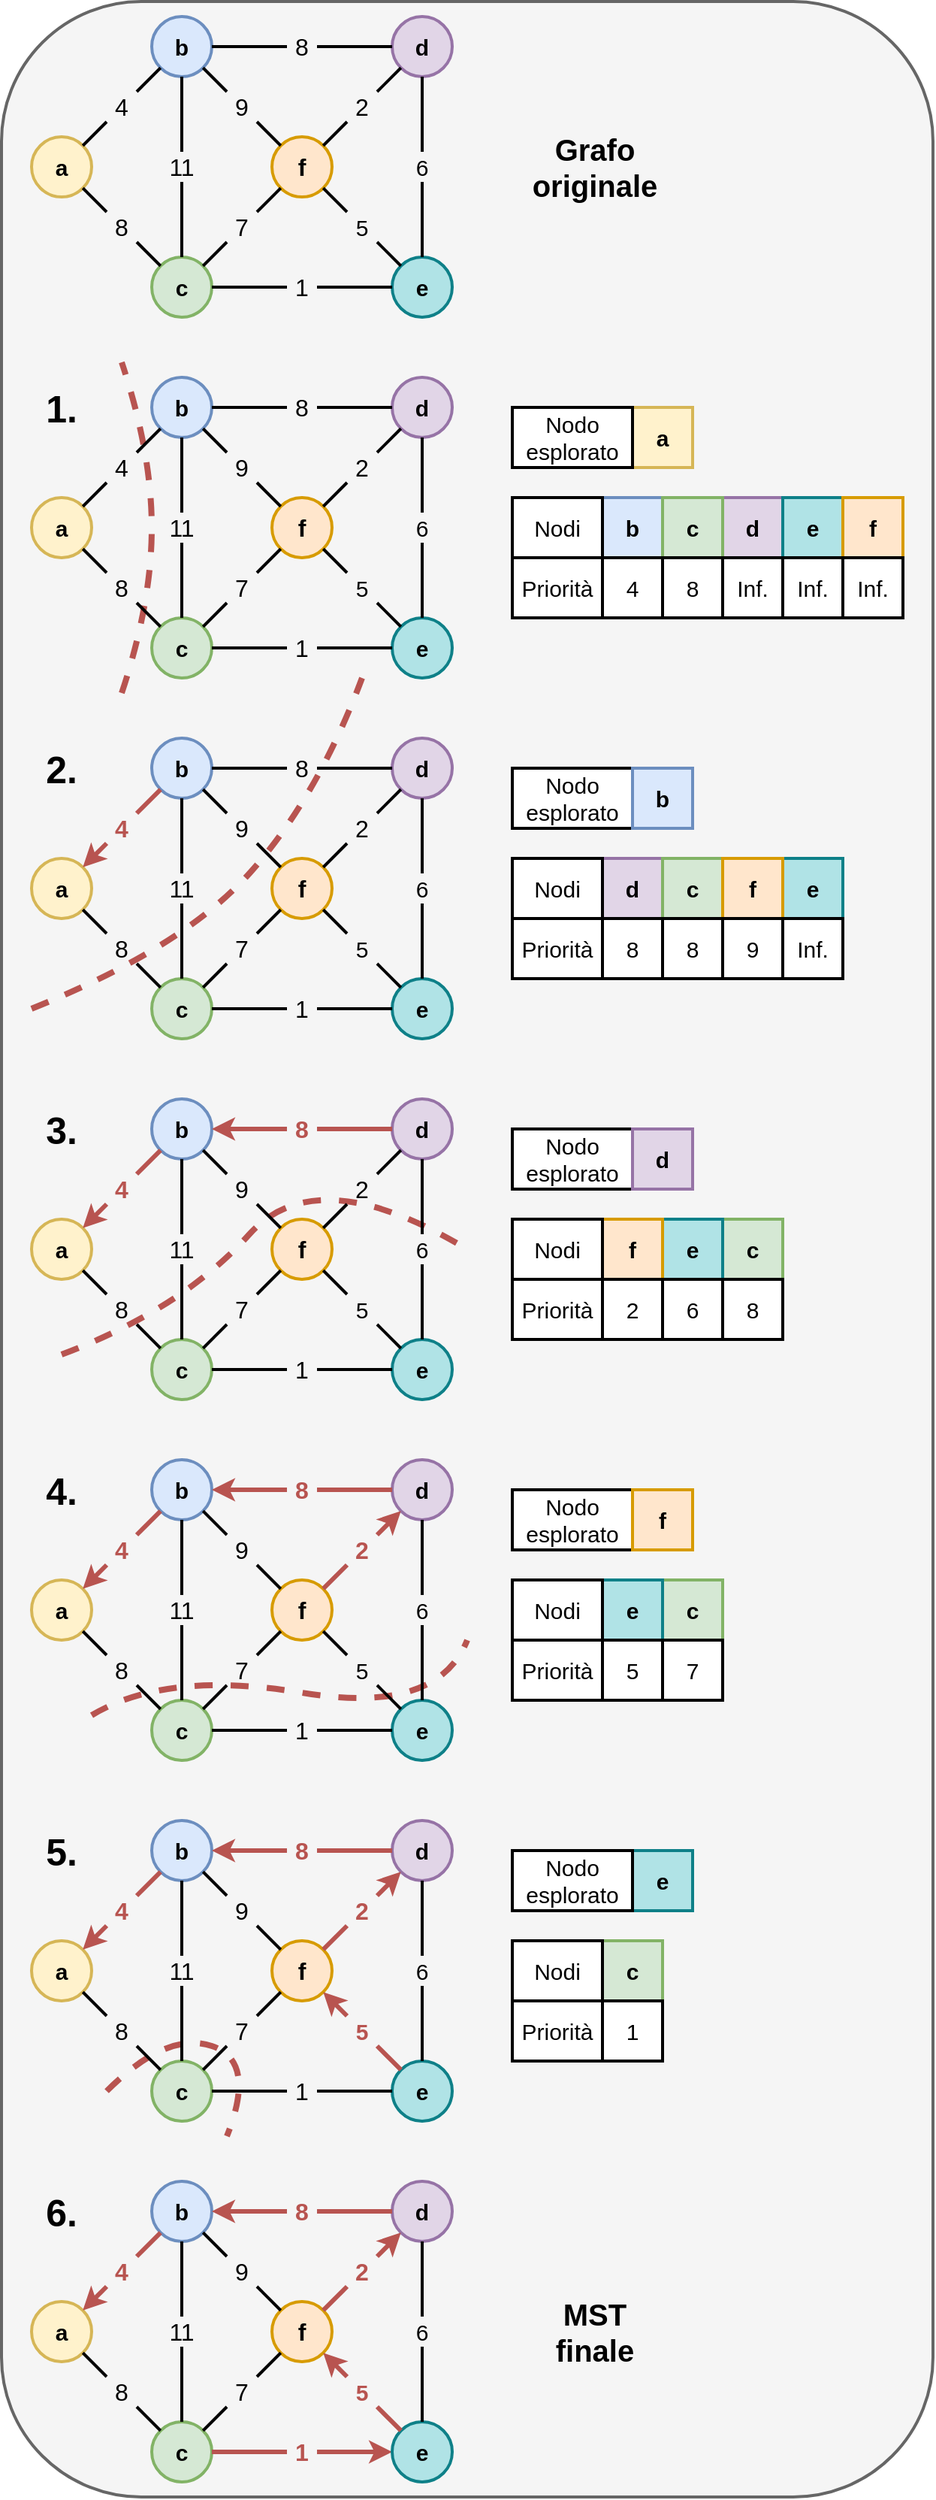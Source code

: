 <mxfile version="18.1.3" type="device"><diagram id="m_q9ipGgIwTdl-nQTQGG" name="Page-1"><mxGraphModel dx="842" dy="840" grid="1" gridSize="10" guides="1" tooltips="1" connect="1" arrows="1" fold="1" page="1" pageScale="1" pageWidth="850" pageHeight="1100" math="0" shadow="0"><root><mxCell id="0"/><mxCell id="1" parent="0"/><mxCell id="KfANsQ59nf_O916bAtNR-597" value="" style="rounded=1;whiteSpace=wrap;html=1;fontSize=20;fontColor=#333333;strokeWidth=2;fillColor=#f5f5f5;strokeColor=#666666;" vertex="1" parent="1"><mxGeometry x="100" y="70" width="620" height="1660" as="geometry"/></mxCell><mxCell id="KfANsQ59nf_O916bAtNR-1" value="b" style="ellipse;whiteSpace=wrap;html=1;aspect=fixed;fillColor=#dae8fc;strokeColor=#6c8ebf;strokeWidth=2;fontStyle=1;fontSize=15;" vertex="1" parent="1"><mxGeometry x="200" y="80" width="40" height="40" as="geometry"/></mxCell><mxCell id="KfANsQ59nf_O916bAtNR-2" value="a" style="ellipse;whiteSpace=wrap;html=1;aspect=fixed;fillColor=#fff2cc;strokeColor=#d6b656;strokeWidth=2;fontStyle=1;fontSize=15;" vertex="1" parent="1"><mxGeometry x="120" y="160" width="40" height="40" as="geometry"/></mxCell><mxCell id="KfANsQ59nf_O916bAtNR-3" value="f" style="ellipse;whiteSpace=wrap;html=1;aspect=fixed;fillColor=#ffe6cc;strokeColor=#d79b00;strokeWidth=2;fontSize=16;fontStyle=1" vertex="1" parent="1"><mxGeometry x="280" y="160" width="40" height="40" as="geometry"/></mxCell><mxCell id="KfANsQ59nf_O916bAtNR-4" value="c" style="ellipse;whiteSpace=wrap;html=1;aspect=fixed;fillColor=#d5e8d4;strokeColor=#82b366;strokeWidth=2;fontStyle=1;fontSize=15;" vertex="1" parent="1"><mxGeometry x="200" y="240" width="40" height="40" as="geometry"/></mxCell><mxCell id="KfANsQ59nf_O916bAtNR-5" value="e" style="ellipse;whiteSpace=wrap;html=1;aspect=fixed;fillColor=#b0e3e6;strokeColor=#0e8088;strokeWidth=2;fontStyle=1;fontSize=15;" vertex="1" parent="1"><mxGeometry x="360" y="240" width="40" height="40" as="geometry"/></mxCell><mxCell id="KfANsQ59nf_O916bAtNR-6" value="d" style="ellipse;whiteSpace=wrap;html=1;aspect=fixed;fillColor=#e1d5e7;strokeColor=#9673a6;strokeWidth=2;fontStyle=1;fontSize=15;" vertex="1" parent="1"><mxGeometry x="360" y="80" width="40" height="40" as="geometry"/></mxCell><mxCell id="KfANsQ59nf_O916bAtNR-7" value="" style="endArrow=none;html=1;rounded=0;strokeWidth=2;startArrow=none;" edge="1" parent="1" source="KfANsQ59nf_O916bAtNR-27" target="KfANsQ59nf_O916bAtNR-5"><mxGeometry width="50" height="50" relative="1" as="geometry"><mxPoint x="350" y="430" as="sourcePoint"/><mxPoint x="400" y="380" as="targetPoint"/></mxGeometry></mxCell><mxCell id="KfANsQ59nf_O916bAtNR-8" value="" style="endArrow=none;html=1;rounded=0;strokeWidth=2;startArrow=none;" edge="1" parent="1" source="KfANsQ59nf_O916bAtNR-25" target="KfANsQ59nf_O916bAtNR-3"><mxGeometry width="50" height="50" relative="1" as="geometry"><mxPoint x="330" y="440" as="sourcePoint"/><mxPoint x="380" y="390" as="targetPoint"/></mxGeometry></mxCell><mxCell id="KfANsQ59nf_O916bAtNR-9" value="" style="endArrow=none;html=1;rounded=0;strokeWidth=2;startArrow=none;" edge="1" parent="1" source="KfANsQ59nf_O916bAtNR-26" target="KfANsQ59nf_O916bAtNR-3"><mxGeometry width="50" height="50" relative="1" as="geometry"><mxPoint x="260" y="410" as="sourcePoint"/><mxPoint x="310" y="360" as="targetPoint"/></mxGeometry></mxCell><mxCell id="KfANsQ59nf_O916bAtNR-10" value="" style="endArrow=none;html=1;rounded=0;strokeWidth=2;startArrow=none;" edge="1" parent="1" source="KfANsQ59nf_O916bAtNR-20" target="KfANsQ59nf_O916bAtNR-3"><mxGeometry width="50" height="50" relative="1" as="geometry"><mxPoint x="270" y="410" as="sourcePoint"/><mxPoint x="320" y="360" as="targetPoint"/></mxGeometry></mxCell><mxCell id="KfANsQ59nf_O916bAtNR-11" value="" style="endArrow=none;html=1;rounded=0;strokeWidth=2;startArrow=none;" edge="1" parent="1" source="KfANsQ59nf_O916bAtNR-22" target="KfANsQ59nf_O916bAtNR-3"><mxGeometry width="50" height="50" relative="1" as="geometry"><mxPoint x="290" y="420" as="sourcePoint"/><mxPoint x="340" y="370" as="targetPoint"/></mxGeometry></mxCell><mxCell id="KfANsQ59nf_O916bAtNR-12" value="" style="endArrow=none;html=1;rounded=0;strokeWidth=2;startArrow=none;" edge="1" parent="1" source="KfANsQ59nf_O916bAtNR-23" target="KfANsQ59nf_O916bAtNR-6"><mxGeometry width="50" height="50" relative="1" as="geometry"><mxPoint x="310" y="410" as="sourcePoint"/><mxPoint x="360" y="360" as="targetPoint"/></mxGeometry></mxCell><mxCell id="KfANsQ59nf_O916bAtNR-13" value="" style="endArrow=none;html=1;rounded=0;strokeWidth=2;startArrow=none;" edge="1" parent="1" source="KfANsQ59nf_O916bAtNR-24" target="KfANsQ59nf_O916bAtNR-6"><mxGeometry width="50" height="50" relative="1" as="geometry"><mxPoint x="330" y="440" as="sourcePoint"/><mxPoint x="380" y="390" as="targetPoint"/></mxGeometry></mxCell><mxCell id="KfANsQ59nf_O916bAtNR-14" value="" style="endArrow=none;html=1;rounded=0;strokeWidth=2;startArrow=none;" edge="1" parent="1" source="KfANsQ59nf_O916bAtNR-17" target="KfANsQ59nf_O916bAtNR-4"><mxGeometry width="50" height="50" relative="1" as="geometry"><mxPoint x="230" y="430" as="sourcePoint"/><mxPoint x="280" y="380" as="targetPoint"/></mxGeometry></mxCell><mxCell id="KfANsQ59nf_O916bAtNR-15" value="" style="endArrow=none;html=1;rounded=0;strokeWidth=2;startArrow=none;" edge="1" parent="1" source="KfANsQ59nf_O916bAtNR-35" target="KfANsQ59nf_O916bAtNR-4"><mxGeometry width="50" height="50" relative="1" as="geometry"><mxPoint x="190" y="440" as="sourcePoint"/><mxPoint x="240" y="390" as="targetPoint"/></mxGeometry></mxCell><mxCell id="KfANsQ59nf_O916bAtNR-16" value="" style="endArrow=none;html=1;rounded=0;strokeWidth=2;startArrow=none;" edge="1" parent="1" source="KfANsQ59nf_O916bAtNR-34" target="KfANsQ59nf_O916bAtNR-1"><mxGeometry width="50" height="50" relative="1" as="geometry"><mxPoint x="130" y="400" as="sourcePoint"/><mxPoint x="180" y="350" as="targetPoint"/></mxGeometry></mxCell><mxCell id="KfANsQ59nf_O916bAtNR-17" value="11" style="text;html=1;strokeColor=none;fillColor=none;align=center;verticalAlign=middle;whiteSpace=wrap;rounded=0;fontSize=16;fontStyle=0" vertex="1" parent="1"><mxGeometry x="210" y="170" width="20" height="20" as="geometry"/></mxCell><mxCell id="KfANsQ59nf_O916bAtNR-18" value="" style="endArrow=none;html=1;rounded=0;strokeWidth=2;" edge="1" parent="1" source="KfANsQ59nf_O916bAtNR-1" target="KfANsQ59nf_O916bAtNR-17"><mxGeometry width="50" height="50" relative="1" as="geometry"><mxPoint x="220" y="120" as="sourcePoint"/><mxPoint x="220" y="240" as="targetPoint"/></mxGeometry></mxCell><mxCell id="KfANsQ59nf_O916bAtNR-20" value="9" style="text;html=1;strokeColor=none;fillColor=none;align=center;verticalAlign=middle;whiteSpace=wrap;rounded=0;fontSize=16;fontStyle=0" vertex="1" parent="1"><mxGeometry x="250" y="130" width="20" height="20" as="geometry"/></mxCell><mxCell id="KfANsQ59nf_O916bAtNR-21" value="" style="endArrow=none;html=1;rounded=0;strokeWidth=2;" edge="1" parent="1" source="KfANsQ59nf_O916bAtNR-1" target="KfANsQ59nf_O916bAtNR-20"><mxGeometry width="50" height="50" relative="1" as="geometry"><mxPoint x="234.142" y="114.142" as="sourcePoint"/><mxPoint x="285.858" y="165.858" as="targetPoint"/></mxGeometry></mxCell><mxCell id="KfANsQ59nf_O916bAtNR-27" value="1" style="text;html=1;strokeColor=none;fillColor=none;align=center;verticalAlign=middle;whiteSpace=wrap;rounded=0;fontStyle=0;fontSize=16;" vertex="1" parent="1"><mxGeometry x="290" y="250" width="20" height="20" as="geometry"/></mxCell><mxCell id="KfANsQ59nf_O916bAtNR-28" value="" style="endArrow=none;html=1;rounded=0;strokeWidth=2;" edge="1" parent="1" source="KfANsQ59nf_O916bAtNR-4" target="KfANsQ59nf_O916bAtNR-27"><mxGeometry width="50" height="50" relative="1" as="geometry"><mxPoint x="240" y="260" as="sourcePoint"/><mxPoint x="360" y="260" as="targetPoint"/></mxGeometry></mxCell><mxCell id="KfANsQ59nf_O916bAtNR-26" value="7" style="text;html=1;strokeColor=none;fillColor=none;align=center;verticalAlign=middle;whiteSpace=wrap;rounded=0;fontSize=16;fontStyle=0" vertex="1" parent="1"><mxGeometry x="250" y="210" width="20" height="20" as="geometry"/></mxCell><mxCell id="KfANsQ59nf_O916bAtNR-29" value="" style="endArrow=none;html=1;rounded=0;strokeWidth=2;" edge="1" parent="1" source="KfANsQ59nf_O916bAtNR-4" target="KfANsQ59nf_O916bAtNR-26"><mxGeometry width="50" height="50" relative="1" as="geometry"><mxPoint x="234.142" y="245.858" as="sourcePoint"/><mxPoint x="285.858" y="194.142" as="targetPoint"/></mxGeometry></mxCell><mxCell id="KfANsQ59nf_O916bAtNR-25" value="5" style="text;html=1;strokeColor=none;fillColor=none;align=center;verticalAlign=middle;whiteSpace=wrap;rounded=0;fontSize=15;fontStyle=0" vertex="1" parent="1"><mxGeometry x="330" y="210" width="20" height="20" as="geometry"/></mxCell><mxCell id="KfANsQ59nf_O916bAtNR-30" value="" style="endArrow=none;html=1;rounded=0;strokeWidth=2;" edge="1" parent="1" source="KfANsQ59nf_O916bAtNR-5" target="KfANsQ59nf_O916bAtNR-25"><mxGeometry width="50" height="50" relative="1" as="geometry"><mxPoint x="365.858" y="245.858" as="sourcePoint"/><mxPoint x="314.142" y="194.142" as="targetPoint"/></mxGeometry></mxCell><mxCell id="KfANsQ59nf_O916bAtNR-24" value="6" style="text;html=1;strokeColor=none;fillColor=none;align=center;verticalAlign=middle;whiteSpace=wrap;rounded=0;fontStyle=0;fontSize=15;" vertex="1" parent="1"><mxGeometry x="370" y="170" width="20" height="20" as="geometry"/></mxCell><mxCell id="KfANsQ59nf_O916bAtNR-31" value="" style="endArrow=none;html=1;rounded=0;strokeWidth=2;" edge="1" parent="1" source="KfANsQ59nf_O916bAtNR-5" target="KfANsQ59nf_O916bAtNR-24"><mxGeometry width="50" height="50" relative="1" as="geometry"><mxPoint x="380" y="240" as="sourcePoint"/><mxPoint x="380" y="120" as="targetPoint"/></mxGeometry></mxCell><mxCell id="KfANsQ59nf_O916bAtNR-22" value="2" style="text;html=1;strokeColor=none;fillColor=none;align=center;verticalAlign=middle;whiteSpace=wrap;rounded=0;fontSize=16;fontStyle=0" vertex="1" parent="1"><mxGeometry x="330" y="130" width="20" height="20" as="geometry"/></mxCell><mxCell id="KfANsQ59nf_O916bAtNR-32" value="" style="endArrow=none;html=1;rounded=0;strokeWidth=2;" edge="1" parent="1" source="KfANsQ59nf_O916bAtNR-6" target="KfANsQ59nf_O916bAtNR-22"><mxGeometry width="50" height="50" relative="1" as="geometry"><mxPoint x="365.858" y="114.142" as="sourcePoint"/><mxPoint x="314.142" y="165.858" as="targetPoint"/></mxGeometry></mxCell><mxCell id="KfANsQ59nf_O916bAtNR-23" value="8" style="text;html=1;strokeColor=none;fillColor=none;align=center;verticalAlign=middle;whiteSpace=wrap;rounded=0;fontSize=16;fontStyle=0" vertex="1" parent="1"><mxGeometry x="290" y="90" width="20" height="20" as="geometry"/></mxCell><mxCell id="KfANsQ59nf_O916bAtNR-33" value="" style="endArrow=none;html=1;rounded=0;strokeWidth=2;" edge="1" parent="1" source="KfANsQ59nf_O916bAtNR-1" target="KfANsQ59nf_O916bAtNR-23"><mxGeometry width="50" height="50" relative="1" as="geometry"><mxPoint x="240" y="100" as="sourcePoint"/><mxPoint x="360" y="100" as="targetPoint"/></mxGeometry></mxCell><mxCell id="KfANsQ59nf_O916bAtNR-35" value="8" style="text;html=1;strokeColor=none;fillColor=none;align=center;verticalAlign=middle;whiteSpace=wrap;rounded=0;fontSize=16;fontStyle=0" vertex="1" parent="1"><mxGeometry x="170" y="210" width="20" height="20" as="geometry"/></mxCell><mxCell id="KfANsQ59nf_O916bAtNR-36" value="" style="endArrow=none;html=1;rounded=0;strokeWidth=2;" edge="1" parent="1" source="KfANsQ59nf_O916bAtNR-2" target="KfANsQ59nf_O916bAtNR-35"><mxGeometry width="50" height="50" relative="1" as="geometry"><mxPoint x="154.142" y="194.142" as="sourcePoint"/><mxPoint x="205.858" y="245.858" as="targetPoint"/></mxGeometry></mxCell><mxCell id="KfANsQ59nf_O916bAtNR-34" value="4" style="text;html=1;strokeColor=none;fillColor=none;align=center;verticalAlign=middle;whiteSpace=wrap;rounded=0;fontSize=16;fontStyle=0" vertex="1" parent="1"><mxGeometry x="170" y="130" width="20" height="20" as="geometry"/></mxCell><mxCell id="KfANsQ59nf_O916bAtNR-37" value="" style="endArrow=none;html=1;rounded=0;strokeWidth=2;" edge="1" parent="1" source="KfANsQ59nf_O916bAtNR-2" target="KfANsQ59nf_O916bAtNR-34"><mxGeometry width="50" height="50" relative="1" as="geometry"><mxPoint x="154.142" y="165.858" as="sourcePoint"/><mxPoint x="205.858" y="114.142" as="targetPoint"/></mxGeometry></mxCell><mxCell id="KfANsQ59nf_O916bAtNR-161" value="1." style="text;html=1;strokeColor=none;fillColor=none;align=center;verticalAlign=middle;whiteSpace=wrap;rounded=0;fontSize=25;fontColor=#000000;fontStyle=1" vertex="1" parent="1"><mxGeometry x="120" y="320" width="40" height="40" as="geometry"/></mxCell><mxCell id="KfANsQ59nf_O916bAtNR-168" value="Grafo originale" style="text;html=1;strokeColor=none;fillColor=none;align=center;verticalAlign=middle;whiteSpace=wrap;rounded=0;fontSize=20;fontColor=#000000;fontStyle=1" vertex="1" parent="1"><mxGeometry x="455" y="155" width="80" height="50" as="geometry"/></mxCell><mxCell id="KfANsQ59nf_O916bAtNR-171" value="" style="curved=1;endArrow=none;html=1;rounded=0;fontSize=20;fontColor=#000000;strokeWidth=4;dashed=1;endFill=0;fillColor=#f8cecc;strokeColor=#b85450;" edge="1" parent="1"><mxGeometry width="50" height="50" relative="1" as="geometry"><mxPoint x="180" y="530" as="sourcePoint"/><mxPoint x="180" y="310" as="targetPoint"/><Array as="points"><mxPoint x="200" y="470"/><mxPoint x="200" y="370"/></Array></mxGeometry></mxCell><mxCell id="KfANsQ59nf_O916bAtNR-208" value="b" style="ellipse;whiteSpace=wrap;html=1;aspect=fixed;fillColor=#dae8fc;strokeColor=#6c8ebf;strokeWidth=2;fontStyle=1;fontSize=15;" vertex="1" parent="1"><mxGeometry x="200" y="320" width="40" height="40" as="geometry"/></mxCell><mxCell id="KfANsQ59nf_O916bAtNR-209" value="a" style="ellipse;whiteSpace=wrap;html=1;aspect=fixed;fillColor=#fff2cc;strokeColor=#d6b656;strokeWidth=2;fontStyle=1;fontSize=15;" vertex="1" parent="1"><mxGeometry x="120" y="400" width="40" height="40" as="geometry"/></mxCell><mxCell id="KfANsQ59nf_O916bAtNR-210" value="f" style="ellipse;whiteSpace=wrap;html=1;aspect=fixed;fillColor=#ffe6cc;strokeColor=#d79b00;strokeWidth=2;fontSize=16;fontStyle=1" vertex="1" parent="1"><mxGeometry x="280" y="400" width="40" height="40" as="geometry"/></mxCell><mxCell id="KfANsQ59nf_O916bAtNR-211" value="c" style="ellipse;whiteSpace=wrap;html=1;aspect=fixed;fillColor=#d5e8d4;strokeColor=#82b366;strokeWidth=2;fontStyle=1;fontSize=15;" vertex="1" parent="1"><mxGeometry x="200" y="480" width="40" height="40" as="geometry"/></mxCell><mxCell id="KfANsQ59nf_O916bAtNR-212" value="e" style="ellipse;whiteSpace=wrap;html=1;aspect=fixed;fillColor=#b0e3e6;strokeColor=#0e8088;strokeWidth=2;fontStyle=1;fontSize=15;" vertex="1" parent="1"><mxGeometry x="360" y="480" width="40" height="40" as="geometry"/></mxCell><mxCell id="KfANsQ59nf_O916bAtNR-213" value="d" style="ellipse;whiteSpace=wrap;html=1;aspect=fixed;fillColor=#e1d5e7;strokeColor=#9673a6;strokeWidth=2;fontStyle=1;fontSize=15;" vertex="1" parent="1"><mxGeometry x="360" y="320" width="40" height="40" as="geometry"/></mxCell><mxCell id="KfANsQ59nf_O916bAtNR-214" value="" style="endArrow=none;html=1;rounded=0;strokeWidth=2;startArrow=none;" edge="1" source="KfANsQ59nf_O916bAtNR-228" target="KfANsQ59nf_O916bAtNR-212" parent="1"><mxGeometry width="50" height="50" relative="1" as="geometry"><mxPoint x="350" y="670" as="sourcePoint"/><mxPoint x="400" y="620" as="targetPoint"/></mxGeometry></mxCell><mxCell id="KfANsQ59nf_O916bAtNR-215" value="" style="endArrow=none;html=1;rounded=0;strokeWidth=2;startArrow=none;" edge="1" source="KfANsQ59nf_O916bAtNR-232" target="KfANsQ59nf_O916bAtNR-210" parent="1"><mxGeometry width="50" height="50" relative="1" as="geometry"><mxPoint x="330" y="680" as="sourcePoint"/><mxPoint x="380" y="630" as="targetPoint"/></mxGeometry></mxCell><mxCell id="KfANsQ59nf_O916bAtNR-216" value="" style="endArrow=none;html=1;rounded=0;strokeWidth=2;startArrow=none;" edge="1" source="KfANsQ59nf_O916bAtNR-230" target="KfANsQ59nf_O916bAtNR-210" parent="1"><mxGeometry width="50" height="50" relative="1" as="geometry"><mxPoint x="260" y="650" as="sourcePoint"/><mxPoint x="310" y="600" as="targetPoint"/></mxGeometry></mxCell><mxCell id="KfANsQ59nf_O916bAtNR-217" value="" style="endArrow=none;html=1;rounded=0;strokeWidth=2;startArrow=none;" edge="1" source="KfANsQ59nf_O916bAtNR-226" target="KfANsQ59nf_O916bAtNR-210" parent="1"><mxGeometry width="50" height="50" relative="1" as="geometry"><mxPoint x="270" y="650" as="sourcePoint"/><mxPoint x="320" y="600" as="targetPoint"/></mxGeometry></mxCell><mxCell id="KfANsQ59nf_O916bAtNR-218" value="" style="endArrow=none;html=1;rounded=0;strokeWidth=2;startArrow=none;" edge="1" source="KfANsQ59nf_O916bAtNR-236" target="KfANsQ59nf_O916bAtNR-210" parent="1"><mxGeometry width="50" height="50" relative="1" as="geometry"><mxPoint x="290" y="660" as="sourcePoint"/><mxPoint x="340" y="610" as="targetPoint"/></mxGeometry></mxCell><mxCell id="KfANsQ59nf_O916bAtNR-219" value="" style="endArrow=none;html=1;rounded=0;strokeWidth=2;startArrow=none;" edge="1" source="KfANsQ59nf_O916bAtNR-238" target="KfANsQ59nf_O916bAtNR-213" parent="1"><mxGeometry width="50" height="50" relative="1" as="geometry"><mxPoint x="310" y="650" as="sourcePoint"/><mxPoint x="360" y="600" as="targetPoint"/></mxGeometry></mxCell><mxCell id="KfANsQ59nf_O916bAtNR-220" value="" style="endArrow=none;html=1;rounded=0;strokeWidth=2;startArrow=none;" edge="1" source="KfANsQ59nf_O916bAtNR-234" target="KfANsQ59nf_O916bAtNR-213" parent="1"><mxGeometry width="50" height="50" relative="1" as="geometry"><mxPoint x="330" y="680" as="sourcePoint"/><mxPoint x="380" y="630" as="targetPoint"/></mxGeometry></mxCell><mxCell id="KfANsQ59nf_O916bAtNR-221" value="" style="endArrow=none;html=1;rounded=0;strokeWidth=2;startArrow=none;" edge="1" source="KfANsQ59nf_O916bAtNR-224" target="KfANsQ59nf_O916bAtNR-211" parent="1"><mxGeometry width="50" height="50" relative="1" as="geometry"><mxPoint x="230" y="670" as="sourcePoint"/><mxPoint x="280" y="620" as="targetPoint"/></mxGeometry></mxCell><mxCell id="KfANsQ59nf_O916bAtNR-222" value="" style="endArrow=none;html=1;rounded=0;strokeWidth=2;startArrow=none;" edge="1" source="KfANsQ59nf_O916bAtNR-240" target="KfANsQ59nf_O916bAtNR-211" parent="1"><mxGeometry width="50" height="50" relative="1" as="geometry"><mxPoint x="190" y="680" as="sourcePoint"/><mxPoint x="240" y="630" as="targetPoint"/></mxGeometry></mxCell><mxCell id="KfANsQ59nf_O916bAtNR-223" value="" style="endArrow=none;html=1;rounded=0;strokeWidth=2;startArrow=none;" edge="1" source="KfANsQ59nf_O916bAtNR-242" target="KfANsQ59nf_O916bAtNR-208" parent="1"><mxGeometry width="50" height="50" relative="1" as="geometry"><mxPoint x="130" y="640" as="sourcePoint"/><mxPoint x="180" y="590" as="targetPoint"/></mxGeometry></mxCell><mxCell id="KfANsQ59nf_O916bAtNR-224" value="11" style="text;html=1;strokeColor=none;fillColor=none;align=center;verticalAlign=middle;whiteSpace=wrap;rounded=0;fontSize=16;fontStyle=0" vertex="1" parent="1"><mxGeometry x="210" y="410" width="20" height="20" as="geometry"/></mxCell><mxCell id="KfANsQ59nf_O916bAtNR-225" value="" style="endArrow=none;html=1;rounded=0;strokeWidth=2;" edge="1" source="KfANsQ59nf_O916bAtNR-208" target="KfANsQ59nf_O916bAtNR-224" parent="1"><mxGeometry width="50" height="50" relative="1" as="geometry"><mxPoint x="220" y="360" as="sourcePoint"/><mxPoint x="220" y="480" as="targetPoint"/></mxGeometry></mxCell><mxCell id="KfANsQ59nf_O916bAtNR-226" value="9" style="text;html=1;strokeColor=none;fillColor=none;align=center;verticalAlign=middle;whiteSpace=wrap;rounded=0;fontSize=16;fontStyle=0" vertex="1" parent="1"><mxGeometry x="250" y="370" width="20" height="20" as="geometry"/></mxCell><mxCell id="KfANsQ59nf_O916bAtNR-227" value="" style="endArrow=none;html=1;rounded=0;strokeWidth=2;" edge="1" source="KfANsQ59nf_O916bAtNR-208" target="KfANsQ59nf_O916bAtNR-226" parent="1"><mxGeometry width="50" height="50" relative="1" as="geometry"><mxPoint x="234.142" y="354.142" as="sourcePoint"/><mxPoint x="285.858" y="405.858" as="targetPoint"/></mxGeometry></mxCell><mxCell id="KfANsQ59nf_O916bAtNR-228" value="1" style="text;html=1;strokeColor=none;fillColor=none;align=center;verticalAlign=middle;whiteSpace=wrap;rounded=0;fontStyle=0;fontSize=16;" vertex="1" parent="1"><mxGeometry x="290" y="490" width="20" height="20" as="geometry"/></mxCell><mxCell id="KfANsQ59nf_O916bAtNR-229" value="" style="endArrow=none;html=1;rounded=0;strokeWidth=2;" edge="1" source="KfANsQ59nf_O916bAtNR-211" target="KfANsQ59nf_O916bAtNR-228" parent="1"><mxGeometry width="50" height="50" relative="1" as="geometry"><mxPoint x="240" y="500" as="sourcePoint"/><mxPoint x="360" y="500" as="targetPoint"/></mxGeometry></mxCell><mxCell id="KfANsQ59nf_O916bAtNR-230" value="7" style="text;html=1;strokeColor=none;fillColor=none;align=center;verticalAlign=middle;whiteSpace=wrap;rounded=0;fontSize=16;fontStyle=0" vertex="1" parent="1"><mxGeometry x="250" y="450" width="20" height="20" as="geometry"/></mxCell><mxCell id="KfANsQ59nf_O916bAtNR-231" value="" style="endArrow=none;html=1;rounded=0;strokeWidth=2;" edge="1" source="KfANsQ59nf_O916bAtNR-211" target="KfANsQ59nf_O916bAtNR-230" parent="1"><mxGeometry width="50" height="50" relative="1" as="geometry"><mxPoint x="234.142" y="485.858" as="sourcePoint"/><mxPoint x="285.858" y="434.142" as="targetPoint"/></mxGeometry></mxCell><mxCell id="KfANsQ59nf_O916bAtNR-232" value="5" style="text;html=1;strokeColor=none;fillColor=none;align=center;verticalAlign=middle;whiteSpace=wrap;rounded=0;fontSize=15;fontStyle=0" vertex="1" parent="1"><mxGeometry x="330" y="450" width="20" height="20" as="geometry"/></mxCell><mxCell id="KfANsQ59nf_O916bAtNR-233" value="" style="endArrow=none;html=1;rounded=0;strokeWidth=2;" edge="1" source="KfANsQ59nf_O916bAtNR-212" target="KfANsQ59nf_O916bAtNR-232" parent="1"><mxGeometry width="50" height="50" relative="1" as="geometry"><mxPoint x="365.858" y="485.858" as="sourcePoint"/><mxPoint x="314.142" y="434.142" as="targetPoint"/></mxGeometry></mxCell><mxCell id="KfANsQ59nf_O916bAtNR-234" value="6" style="text;html=1;strokeColor=none;fillColor=none;align=center;verticalAlign=middle;whiteSpace=wrap;rounded=0;fontStyle=0;fontSize=15;" vertex="1" parent="1"><mxGeometry x="370" y="410" width="20" height="20" as="geometry"/></mxCell><mxCell id="KfANsQ59nf_O916bAtNR-235" value="" style="endArrow=none;html=1;rounded=0;strokeWidth=2;" edge="1" source="KfANsQ59nf_O916bAtNR-212" target="KfANsQ59nf_O916bAtNR-234" parent="1"><mxGeometry width="50" height="50" relative="1" as="geometry"><mxPoint x="380" y="480" as="sourcePoint"/><mxPoint x="380" y="360" as="targetPoint"/></mxGeometry></mxCell><mxCell id="KfANsQ59nf_O916bAtNR-236" value="2" style="text;html=1;strokeColor=none;fillColor=none;align=center;verticalAlign=middle;whiteSpace=wrap;rounded=0;fontSize=16;fontStyle=0" vertex="1" parent="1"><mxGeometry x="330" y="370" width="20" height="20" as="geometry"/></mxCell><mxCell id="KfANsQ59nf_O916bAtNR-237" value="" style="endArrow=none;html=1;rounded=0;strokeWidth=2;" edge="1" source="KfANsQ59nf_O916bAtNR-213" target="KfANsQ59nf_O916bAtNR-236" parent="1"><mxGeometry width="50" height="50" relative="1" as="geometry"><mxPoint x="365.858" y="354.142" as="sourcePoint"/><mxPoint x="314.142" y="405.858" as="targetPoint"/></mxGeometry></mxCell><mxCell id="KfANsQ59nf_O916bAtNR-238" value="8" style="text;html=1;strokeColor=none;fillColor=none;align=center;verticalAlign=middle;whiteSpace=wrap;rounded=0;fontSize=16;fontStyle=0" vertex="1" parent="1"><mxGeometry x="290" y="330" width="20" height="20" as="geometry"/></mxCell><mxCell id="KfANsQ59nf_O916bAtNR-239" value="" style="endArrow=none;html=1;rounded=0;strokeWidth=2;" edge="1" source="KfANsQ59nf_O916bAtNR-208" target="KfANsQ59nf_O916bAtNR-238" parent="1"><mxGeometry width="50" height="50" relative="1" as="geometry"><mxPoint x="240" y="340" as="sourcePoint"/><mxPoint x="360" y="340" as="targetPoint"/></mxGeometry></mxCell><mxCell id="KfANsQ59nf_O916bAtNR-240" value="8" style="text;html=1;strokeColor=none;fillColor=none;align=center;verticalAlign=middle;whiteSpace=wrap;rounded=0;fontSize=16;fontStyle=0" vertex="1" parent="1"><mxGeometry x="170" y="450" width="20" height="20" as="geometry"/></mxCell><mxCell id="KfANsQ59nf_O916bAtNR-241" value="" style="endArrow=none;html=1;rounded=0;strokeWidth=2;" edge="1" source="KfANsQ59nf_O916bAtNR-209" target="KfANsQ59nf_O916bAtNR-240" parent="1"><mxGeometry width="50" height="50" relative="1" as="geometry"><mxPoint x="154.142" y="434.142" as="sourcePoint"/><mxPoint x="205.858" y="485.858" as="targetPoint"/></mxGeometry></mxCell><mxCell id="KfANsQ59nf_O916bAtNR-242" value="4" style="text;html=1;strokeColor=none;fillColor=none;align=center;verticalAlign=middle;whiteSpace=wrap;rounded=0;fontSize=16;fontStyle=0" vertex="1" parent="1"><mxGeometry x="170" y="370" width="20" height="20" as="geometry"/></mxCell><mxCell id="KfANsQ59nf_O916bAtNR-243" value="" style="endArrow=none;html=1;rounded=0;strokeWidth=2;" edge="1" source="KfANsQ59nf_O916bAtNR-209" target="KfANsQ59nf_O916bAtNR-242" parent="1"><mxGeometry width="50" height="50" relative="1" as="geometry"><mxPoint x="154.142" y="405.858" as="sourcePoint"/><mxPoint x="205.858" y="354.142" as="targetPoint"/></mxGeometry></mxCell><mxCell id="KfANsQ59nf_O916bAtNR-244" value="a" style="rounded=0;whiteSpace=wrap;html=1;fontSize=15;strokeWidth=2;fillColor=#fff2cc;strokeColor=#d6b656;fontStyle=1" vertex="1" parent="1"><mxGeometry x="520" y="340" width="40" height="40" as="geometry"/></mxCell><mxCell id="KfANsQ59nf_O916bAtNR-245" value="b" style="rounded=0;whiteSpace=wrap;html=1;fontSize=15;strokeWidth=2;fillColor=#dae8fc;strokeColor=#6c8ebf;fontStyle=1" vertex="1" parent="1"><mxGeometry x="500" y="400" width="40" height="40" as="geometry"/></mxCell><mxCell id="KfANsQ59nf_O916bAtNR-246" value="d" style="rounded=0;whiteSpace=wrap;html=1;fontSize=15;strokeWidth=2;fillColor=#e1d5e7;strokeColor=#9673a6;fontStyle=1" vertex="1" parent="1"><mxGeometry x="580" y="400" width="40" height="40" as="geometry"/></mxCell><mxCell id="KfANsQ59nf_O916bAtNR-247" value="c" style="rounded=0;whiteSpace=wrap;html=1;fontSize=15;strokeWidth=2;fillColor=#d5e8d4;strokeColor=#82b366;fontStyle=1" vertex="1" parent="1"><mxGeometry x="540" y="400" width="40" height="40" as="geometry"/></mxCell><mxCell id="KfANsQ59nf_O916bAtNR-248" value="e" style="rounded=0;whiteSpace=wrap;html=1;fontSize=15;strokeWidth=2;fillColor=#b0e3e6;strokeColor=#0e8088;fontStyle=1" vertex="1" parent="1"><mxGeometry x="620" y="400" width="40" height="40" as="geometry"/></mxCell><mxCell id="KfANsQ59nf_O916bAtNR-249" value="f" style="rounded=0;whiteSpace=wrap;html=1;fontSize=15;strokeWidth=2;fillColor=#ffe6cc;strokeColor=#d79b00;fontStyle=1" vertex="1" parent="1"><mxGeometry x="660" y="400" width="40" height="40" as="geometry"/></mxCell><mxCell id="KfANsQ59nf_O916bAtNR-287" value="4" style="rounded=0;whiteSpace=wrap;html=1;fontSize=15;strokeWidth=2;" vertex="1" parent="1"><mxGeometry x="500" y="440" width="40" height="40" as="geometry"/></mxCell><mxCell id="KfANsQ59nf_O916bAtNR-324" value="8" style="rounded=0;whiteSpace=wrap;html=1;fontSize=15;strokeWidth=2;" vertex="1" parent="1"><mxGeometry x="540" y="440" width="40" height="40" as="geometry"/></mxCell><mxCell id="KfANsQ59nf_O916bAtNR-325" value="Inf." style="rounded=0;whiteSpace=wrap;html=1;fontSize=15;strokeWidth=2;" vertex="1" parent="1"><mxGeometry x="580" y="440" width="40" height="40" as="geometry"/></mxCell><mxCell id="KfANsQ59nf_O916bAtNR-326" value="Inf." style="rounded=0;whiteSpace=wrap;html=1;fontSize=15;strokeWidth=2;" vertex="1" parent="1"><mxGeometry x="660" y="440" width="40" height="40" as="geometry"/></mxCell><mxCell id="KfANsQ59nf_O916bAtNR-327" value="Inf." style="rounded=0;whiteSpace=wrap;html=1;fontSize=15;strokeWidth=2;" vertex="1" parent="1"><mxGeometry x="620" y="440" width="40" height="40" as="geometry"/></mxCell><mxCell id="KfANsQ59nf_O916bAtNR-328" value="Nodi" style="rounded=0;whiteSpace=wrap;html=1;fontSize=15;strokeWidth=2;" vertex="1" parent="1"><mxGeometry x="440" y="400" width="60" height="40" as="geometry"/></mxCell><mxCell id="KfANsQ59nf_O916bAtNR-329" value="Priorità" style="rounded=0;whiteSpace=wrap;html=1;fontSize=15;strokeWidth=2;" vertex="1" parent="1"><mxGeometry x="440" y="440" width="60" height="40" as="geometry"/></mxCell><mxCell id="KfANsQ59nf_O916bAtNR-337" value="2." style="text;html=1;strokeColor=none;fillColor=none;align=center;verticalAlign=middle;whiteSpace=wrap;rounded=0;fontSize=25;fontColor=#000000;fontStyle=1" vertex="1" parent="1"><mxGeometry x="120" y="560" width="40" height="40" as="geometry"/></mxCell><mxCell id="KfANsQ59nf_O916bAtNR-338" value="" style="curved=1;endArrow=none;html=1;rounded=0;fontSize=20;fontColor=#000000;strokeWidth=4;dashed=1;endFill=0;fillColor=#f8cecc;strokeColor=#b85450;" edge="1" parent="1"><mxGeometry width="50" height="50" relative="1" as="geometry"><mxPoint x="120" y="740" as="sourcePoint"/><mxPoint x="340" y="520" as="targetPoint"/><Array as="points"><mxPoint x="220" y="700"/><mxPoint x="310" y="600"/></Array></mxGeometry></mxCell><mxCell id="KfANsQ59nf_O916bAtNR-339" value="b" style="ellipse;whiteSpace=wrap;html=1;aspect=fixed;fillColor=#dae8fc;strokeColor=#6c8ebf;strokeWidth=2;fontStyle=1;fontSize=15;" vertex="1" parent="1"><mxGeometry x="200" y="560" width="40" height="40" as="geometry"/></mxCell><mxCell id="KfANsQ59nf_O916bAtNR-340" value="a" style="ellipse;whiteSpace=wrap;html=1;aspect=fixed;fillColor=#fff2cc;strokeColor=#d6b656;strokeWidth=2;fontStyle=1;fontSize=15;" vertex="1" parent="1"><mxGeometry x="120" y="640" width="40" height="40" as="geometry"/></mxCell><mxCell id="KfANsQ59nf_O916bAtNR-341" value="f" style="ellipse;whiteSpace=wrap;html=1;aspect=fixed;fillColor=#ffe6cc;strokeColor=#d79b00;strokeWidth=2;fontSize=16;fontStyle=1" vertex="1" parent="1"><mxGeometry x="280" y="640" width="40" height="40" as="geometry"/></mxCell><mxCell id="KfANsQ59nf_O916bAtNR-342" value="c" style="ellipse;whiteSpace=wrap;html=1;aspect=fixed;fillColor=#d5e8d4;strokeColor=#82b366;strokeWidth=2;fontStyle=1;fontSize=15;" vertex="1" parent="1"><mxGeometry x="200" y="720" width="40" height="40" as="geometry"/></mxCell><mxCell id="KfANsQ59nf_O916bAtNR-343" value="e" style="ellipse;whiteSpace=wrap;html=1;aspect=fixed;fillColor=#b0e3e6;strokeColor=#0e8088;strokeWidth=2;fontStyle=1;fontSize=15;" vertex="1" parent="1"><mxGeometry x="360" y="720" width="40" height="40" as="geometry"/></mxCell><mxCell id="KfANsQ59nf_O916bAtNR-344" value="d" style="ellipse;whiteSpace=wrap;html=1;aspect=fixed;fillColor=#e1d5e7;strokeColor=#9673a6;strokeWidth=2;fontStyle=1;fontSize=15;" vertex="1" parent="1"><mxGeometry x="360" y="560" width="40" height="40" as="geometry"/></mxCell><mxCell id="KfANsQ59nf_O916bAtNR-345" value="" style="endArrow=none;html=1;rounded=0;strokeWidth=2;startArrow=none;" edge="1" source="KfANsQ59nf_O916bAtNR-359" target="KfANsQ59nf_O916bAtNR-343" parent="1"><mxGeometry width="50" height="50" relative="1" as="geometry"><mxPoint x="350" y="910" as="sourcePoint"/><mxPoint x="400" y="860" as="targetPoint"/></mxGeometry></mxCell><mxCell id="KfANsQ59nf_O916bAtNR-346" value="" style="endArrow=none;html=1;rounded=0;strokeWidth=2;startArrow=none;" edge="1" source="KfANsQ59nf_O916bAtNR-363" target="KfANsQ59nf_O916bAtNR-341" parent="1"><mxGeometry width="50" height="50" relative="1" as="geometry"><mxPoint x="330" y="920" as="sourcePoint"/><mxPoint x="380" y="870" as="targetPoint"/></mxGeometry></mxCell><mxCell id="KfANsQ59nf_O916bAtNR-347" value="" style="endArrow=none;html=1;rounded=0;strokeWidth=2;startArrow=none;" edge="1" source="KfANsQ59nf_O916bAtNR-361" target="KfANsQ59nf_O916bAtNR-341" parent="1"><mxGeometry width="50" height="50" relative="1" as="geometry"><mxPoint x="260" y="890" as="sourcePoint"/><mxPoint x="310" y="840" as="targetPoint"/></mxGeometry></mxCell><mxCell id="KfANsQ59nf_O916bAtNR-348" value="" style="endArrow=none;html=1;rounded=0;strokeWidth=2;startArrow=none;" edge="1" source="KfANsQ59nf_O916bAtNR-357" target="KfANsQ59nf_O916bAtNR-341" parent="1"><mxGeometry width="50" height="50" relative="1" as="geometry"><mxPoint x="270" y="890" as="sourcePoint"/><mxPoint x="320" y="840" as="targetPoint"/></mxGeometry></mxCell><mxCell id="KfANsQ59nf_O916bAtNR-349" value="" style="endArrow=none;html=1;rounded=0;strokeWidth=2;startArrow=none;" edge="1" source="KfANsQ59nf_O916bAtNR-367" target="KfANsQ59nf_O916bAtNR-341" parent="1"><mxGeometry width="50" height="50" relative="1" as="geometry"><mxPoint x="290" y="900" as="sourcePoint"/><mxPoint x="340" y="850" as="targetPoint"/></mxGeometry></mxCell><mxCell id="KfANsQ59nf_O916bAtNR-350" value="" style="endArrow=none;html=1;rounded=0;strokeWidth=2;startArrow=none;" edge="1" source="KfANsQ59nf_O916bAtNR-369" target="KfANsQ59nf_O916bAtNR-344" parent="1"><mxGeometry width="50" height="50" relative="1" as="geometry"><mxPoint x="310" y="890" as="sourcePoint"/><mxPoint x="360" y="840" as="targetPoint"/></mxGeometry></mxCell><mxCell id="KfANsQ59nf_O916bAtNR-351" value="" style="endArrow=none;html=1;rounded=0;strokeWidth=2;startArrow=none;" edge="1" source="KfANsQ59nf_O916bAtNR-365" target="KfANsQ59nf_O916bAtNR-344" parent="1"><mxGeometry width="50" height="50" relative="1" as="geometry"><mxPoint x="330" y="920" as="sourcePoint"/><mxPoint x="380" y="870" as="targetPoint"/></mxGeometry></mxCell><mxCell id="KfANsQ59nf_O916bAtNR-352" value="" style="endArrow=none;html=1;rounded=0;strokeWidth=2;startArrow=none;" edge="1" source="KfANsQ59nf_O916bAtNR-355" target="KfANsQ59nf_O916bAtNR-342" parent="1"><mxGeometry width="50" height="50" relative="1" as="geometry"><mxPoint x="230" y="910" as="sourcePoint"/><mxPoint x="280" y="860" as="targetPoint"/></mxGeometry></mxCell><mxCell id="KfANsQ59nf_O916bAtNR-353" value="" style="endArrow=none;html=1;rounded=0;strokeWidth=2;startArrow=none;" edge="1" source="KfANsQ59nf_O916bAtNR-371" target="KfANsQ59nf_O916bAtNR-342" parent="1"><mxGeometry width="50" height="50" relative="1" as="geometry"><mxPoint x="190" y="920" as="sourcePoint"/><mxPoint x="240" y="870" as="targetPoint"/></mxGeometry></mxCell><mxCell id="KfANsQ59nf_O916bAtNR-354" value="" style="endArrow=none;html=1;rounded=0;strokeWidth=3;startArrow=none;fillColor=#f8cecc;strokeColor=#b85450;" edge="1" source="KfANsQ59nf_O916bAtNR-373" target="KfANsQ59nf_O916bAtNR-339" parent="1"><mxGeometry width="50" height="50" relative="1" as="geometry"><mxPoint x="130" y="880" as="sourcePoint"/><mxPoint x="180" y="830" as="targetPoint"/></mxGeometry></mxCell><mxCell id="KfANsQ59nf_O916bAtNR-355" value="11" style="text;html=1;strokeColor=none;fillColor=none;align=center;verticalAlign=middle;whiteSpace=wrap;rounded=0;fontSize=16;fontStyle=0" vertex="1" parent="1"><mxGeometry x="210" y="650" width="20" height="20" as="geometry"/></mxCell><mxCell id="KfANsQ59nf_O916bAtNR-356" value="" style="endArrow=none;html=1;rounded=0;strokeWidth=2;" edge="1" source="KfANsQ59nf_O916bAtNR-339" target="KfANsQ59nf_O916bAtNR-355" parent="1"><mxGeometry width="50" height="50" relative="1" as="geometry"><mxPoint x="220" y="600" as="sourcePoint"/><mxPoint x="220" y="720" as="targetPoint"/></mxGeometry></mxCell><mxCell id="KfANsQ59nf_O916bAtNR-357" value="9" style="text;html=1;strokeColor=none;fillColor=none;align=center;verticalAlign=middle;whiteSpace=wrap;rounded=0;fontSize=16;fontStyle=0" vertex="1" parent="1"><mxGeometry x="250" y="610" width="20" height="20" as="geometry"/></mxCell><mxCell id="KfANsQ59nf_O916bAtNR-358" value="" style="endArrow=none;html=1;rounded=0;strokeWidth=2;" edge="1" source="KfANsQ59nf_O916bAtNR-339" target="KfANsQ59nf_O916bAtNR-357" parent="1"><mxGeometry width="50" height="50" relative="1" as="geometry"><mxPoint x="234.142" y="594.142" as="sourcePoint"/><mxPoint x="285.858" y="645.858" as="targetPoint"/></mxGeometry></mxCell><mxCell id="KfANsQ59nf_O916bAtNR-359" value="1" style="text;html=1;strokeColor=none;fillColor=none;align=center;verticalAlign=middle;whiteSpace=wrap;rounded=0;fontStyle=0;fontSize=16;" vertex="1" parent="1"><mxGeometry x="290" y="730" width="20" height="20" as="geometry"/></mxCell><mxCell id="KfANsQ59nf_O916bAtNR-360" value="" style="endArrow=none;html=1;rounded=0;strokeWidth=2;" edge="1" source="KfANsQ59nf_O916bAtNR-342" target="KfANsQ59nf_O916bAtNR-359" parent="1"><mxGeometry width="50" height="50" relative="1" as="geometry"><mxPoint x="240" y="740" as="sourcePoint"/><mxPoint x="360" y="740" as="targetPoint"/></mxGeometry></mxCell><mxCell id="KfANsQ59nf_O916bAtNR-361" value="7" style="text;html=1;strokeColor=none;fillColor=none;align=center;verticalAlign=middle;whiteSpace=wrap;rounded=0;fontSize=16;fontStyle=0" vertex="1" parent="1"><mxGeometry x="250" y="690" width="20" height="20" as="geometry"/></mxCell><mxCell id="KfANsQ59nf_O916bAtNR-362" value="" style="endArrow=none;html=1;rounded=0;strokeWidth=2;" edge="1" source="KfANsQ59nf_O916bAtNR-342" target="KfANsQ59nf_O916bAtNR-361" parent="1"><mxGeometry width="50" height="50" relative="1" as="geometry"><mxPoint x="234.142" y="725.858" as="sourcePoint"/><mxPoint x="285.858" y="674.142" as="targetPoint"/></mxGeometry></mxCell><mxCell id="KfANsQ59nf_O916bAtNR-363" value="5" style="text;html=1;strokeColor=none;fillColor=none;align=center;verticalAlign=middle;whiteSpace=wrap;rounded=0;fontSize=15;fontStyle=0" vertex="1" parent="1"><mxGeometry x="330" y="690" width="20" height="20" as="geometry"/></mxCell><mxCell id="KfANsQ59nf_O916bAtNR-364" value="" style="endArrow=none;html=1;rounded=0;strokeWidth=2;" edge="1" source="KfANsQ59nf_O916bAtNR-343" target="KfANsQ59nf_O916bAtNR-363" parent="1"><mxGeometry width="50" height="50" relative="1" as="geometry"><mxPoint x="365.858" y="725.858" as="sourcePoint"/><mxPoint x="314.142" y="674.142" as="targetPoint"/></mxGeometry></mxCell><mxCell id="KfANsQ59nf_O916bAtNR-365" value="6" style="text;html=1;strokeColor=none;fillColor=none;align=center;verticalAlign=middle;whiteSpace=wrap;rounded=0;fontStyle=0;fontSize=15;" vertex="1" parent="1"><mxGeometry x="370" y="650" width="20" height="20" as="geometry"/></mxCell><mxCell id="KfANsQ59nf_O916bAtNR-366" value="" style="endArrow=none;html=1;rounded=0;strokeWidth=2;" edge="1" source="KfANsQ59nf_O916bAtNR-343" target="KfANsQ59nf_O916bAtNR-365" parent="1"><mxGeometry width="50" height="50" relative="1" as="geometry"><mxPoint x="380" y="720" as="sourcePoint"/><mxPoint x="380" y="600" as="targetPoint"/></mxGeometry></mxCell><mxCell id="KfANsQ59nf_O916bAtNR-367" value="2" style="text;html=1;strokeColor=none;fillColor=none;align=center;verticalAlign=middle;whiteSpace=wrap;rounded=0;fontSize=16;fontStyle=0" vertex="1" parent="1"><mxGeometry x="330" y="610" width="20" height="20" as="geometry"/></mxCell><mxCell id="KfANsQ59nf_O916bAtNR-368" value="" style="endArrow=none;html=1;rounded=0;strokeWidth=2;" edge="1" source="KfANsQ59nf_O916bAtNR-344" target="KfANsQ59nf_O916bAtNR-367" parent="1"><mxGeometry width="50" height="50" relative="1" as="geometry"><mxPoint x="365.858" y="594.142" as="sourcePoint"/><mxPoint x="314.142" y="645.858" as="targetPoint"/></mxGeometry></mxCell><mxCell id="KfANsQ59nf_O916bAtNR-369" value="8" style="text;html=1;strokeColor=none;fillColor=none;align=center;verticalAlign=middle;whiteSpace=wrap;rounded=0;fontSize=16;fontStyle=0" vertex="1" parent="1"><mxGeometry x="290" y="570" width="20" height="20" as="geometry"/></mxCell><mxCell id="KfANsQ59nf_O916bAtNR-370" value="" style="endArrow=none;html=1;rounded=0;strokeWidth=2;" edge="1" source="KfANsQ59nf_O916bAtNR-339" target="KfANsQ59nf_O916bAtNR-369" parent="1"><mxGeometry width="50" height="50" relative="1" as="geometry"><mxPoint x="240" y="580" as="sourcePoint"/><mxPoint x="360" y="580" as="targetPoint"/></mxGeometry></mxCell><mxCell id="KfANsQ59nf_O916bAtNR-371" value="8" style="text;html=1;strokeColor=none;fillColor=none;align=center;verticalAlign=middle;whiteSpace=wrap;rounded=0;fontSize=16;fontStyle=0" vertex="1" parent="1"><mxGeometry x="170" y="690" width="20" height="20" as="geometry"/></mxCell><mxCell id="KfANsQ59nf_O916bAtNR-372" value="" style="endArrow=none;html=1;rounded=0;strokeWidth=2;" edge="1" source="KfANsQ59nf_O916bAtNR-340" target="KfANsQ59nf_O916bAtNR-371" parent="1"><mxGeometry width="50" height="50" relative="1" as="geometry"><mxPoint x="154.142" y="674.142" as="sourcePoint"/><mxPoint x="205.858" y="725.858" as="targetPoint"/></mxGeometry></mxCell><mxCell id="KfANsQ59nf_O916bAtNR-373" value="4" style="text;html=1;strokeColor=none;fillColor=none;align=center;verticalAlign=middle;whiteSpace=wrap;rounded=0;fontSize=16;fontStyle=1;fontColor=#B85450;" vertex="1" parent="1"><mxGeometry x="170" y="610" width="20" height="20" as="geometry"/></mxCell><mxCell id="KfANsQ59nf_O916bAtNR-374" value="" style="endArrow=classic;html=1;rounded=0;strokeWidth=3;endFill=1;fillColor=#f8cecc;strokeColor=#b85450;" edge="1" source="KfANsQ59nf_O916bAtNR-373" target="KfANsQ59nf_O916bAtNR-340" parent="1"><mxGeometry width="50" height="50" relative="1" as="geometry"><mxPoint x="140" y="620" as="sourcePoint"/><mxPoint x="205.858" y="594.142" as="targetPoint"/><Array as="points"/></mxGeometry></mxCell><mxCell id="KfANsQ59nf_O916bAtNR-377" value="d" style="rounded=0;whiteSpace=wrap;html=1;fontSize=15;strokeWidth=2;fillColor=#e1d5e7;strokeColor=#9673a6;fontStyle=1" vertex="1" parent="1"><mxGeometry x="500" y="640" width="40" height="40" as="geometry"/></mxCell><mxCell id="KfANsQ59nf_O916bAtNR-378" value="c" style="rounded=0;whiteSpace=wrap;html=1;fontSize=15;strokeWidth=2;fillColor=#d5e8d4;strokeColor=#82b366;fontStyle=1" vertex="1" parent="1"><mxGeometry x="540" y="640" width="40" height="40" as="geometry"/></mxCell><mxCell id="KfANsQ59nf_O916bAtNR-379" value="e" style="rounded=0;whiteSpace=wrap;html=1;fontSize=15;strokeWidth=2;fillColor=#b0e3e6;strokeColor=#0e8088;fontStyle=1" vertex="1" parent="1"><mxGeometry x="620" y="640" width="40" height="40" as="geometry"/></mxCell><mxCell id="KfANsQ59nf_O916bAtNR-380" value="f" style="rounded=0;whiteSpace=wrap;html=1;fontSize=15;strokeWidth=2;fillColor=#ffe6cc;strokeColor=#d79b00;fontStyle=1" vertex="1" parent="1"><mxGeometry x="580" y="640" width="40" height="40" as="geometry"/></mxCell><mxCell id="KfANsQ59nf_O916bAtNR-383" value="8" style="rounded=0;whiteSpace=wrap;html=1;fontSize=15;strokeWidth=2;" vertex="1" parent="1"><mxGeometry x="500" y="680" width="40" height="40" as="geometry"/></mxCell><mxCell id="KfANsQ59nf_O916bAtNR-384" value="8" style="rounded=0;whiteSpace=wrap;html=1;fontSize=15;strokeWidth=2;" vertex="1" parent="1"><mxGeometry x="540" y="680" width="40" height="40" as="geometry"/></mxCell><mxCell id="KfANsQ59nf_O916bAtNR-385" value="9" style="rounded=0;whiteSpace=wrap;html=1;fontSize=15;strokeWidth=2;" vertex="1" parent="1"><mxGeometry x="580" y="680" width="40" height="40" as="geometry"/></mxCell><mxCell id="KfANsQ59nf_O916bAtNR-386" value="Inf." style="rounded=0;whiteSpace=wrap;html=1;fontSize=15;strokeWidth=2;" vertex="1" parent="1"><mxGeometry x="620" y="680" width="40" height="40" as="geometry"/></mxCell><mxCell id="KfANsQ59nf_O916bAtNR-387" value="Nodi" style="rounded=0;whiteSpace=wrap;html=1;fontSize=15;strokeWidth=2;" vertex="1" parent="1"><mxGeometry x="440" y="640" width="60" height="40" as="geometry"/></mxCell><mxCell id="KfANsQ59nf_O916bAtNR-388" value="Priorità" style="rounded=0;whiteSpace=wrap;html=1;fontSize=15;strokeWidth=2;" vertex="1" parent="1"><mxGeometry x="440" y="680" width="60" height="40" as="geometry"/></mxCell><mxCell id="KfANsQ59nf_O916bAtNR-397" value="3." style="text;html=1;strokeColor=none;fillColor=none;align=center;verticalAlign=middle;whiteSpace=wrap;rounded=0;fontSize=25;fontColor=#000000;fontStyle=1" vertex="1" parent="1"><mxGeometry x="120" y="800" width="40" height="40" as="geometry"/></mxCell><mxCell id="KfANsQ59nf_O916bAtNR-398" value="" style="curved=1;endArrow=none;html=1;rounded=0;fontSize=20;fontColor=#000000;strokeWidth=4;dashed=1;endFill=0;fillColor=#f8cecc;strokeColor=#b85450;" edge="1" parent="1"><mxGeometry width="50" height="50" relative="1" as="geometry"><mxPoint x="140" y="970" as="sourcePoint"/><mxPoint x="410" y="900" as="targetPoint"/><Array as="points"><mxPoint x="220" y="940"/><mxPoint x="310" y="840"/></Array></mxGeometry></mxCell><mxCell id="KfANsQ59nf_O916bAtNR-399" value="b" style="ellipse;whiteSpace=wrap;html=1;aspect=fixed;fillColor=#dae8fc;strokeColor=#6c8ebf;strokeWidth=2;fontStyle=1;fontSize=15;" vertex="1" parent="1"><mxGeometry x="200" y="800" width="40" height="40" as="geometry"/></mxCell><mxCell id="KfANsQ59nf_O916bAtNR-400" value="a" style="ellipse;whiteSpace=wrap;html=1;aspect=fixed;fillColor=#fff2cc;strokeColor=#d6b656;strokeWidth=2;fontStyle=1;fontSize=15;" vertex="1" parent="1"><mxGeometry x="120" y="880" width="40" height="40" as="geometry"/></mxCell><mxCell id="KfANsQ59nf_O916bAtNR-401" value="f" style="ellipse;whiteSpace=wrap;html=1;aspect=fixed;fillColor=#ffe6cc;strokeColor=#d79b00;strokeWidth=2;fontSize=16;fontStyle=1" vertex="1" parent="1"><mxGeometry x="280" y="880" width="40" height="40" as="geometry"/></mxCell><mxCell id="KfANsQ59nf_O916bAtNR-402" value="c" style="ellipse;whiteSpace=wrap;html=1;aspect=fixed;fillColor=#d5e8d4;strokeColor=#82b366;strokeWidth=2;fontStyle=1;fontSize=15;" vertex="1" parent="1"><mxGeometry x="200" y="960" width="40" height="40" as="geometry"/></mxCell><mxCell id="KfANsQ59nf_O916bAtNR-403" value="e" style="ellipse;whiteSpace=wrap;html=1;aspect=fixed;fillColor=#b0e3e6;strokeColor=#0e8088;strokeWidth=2;fontStyle=1;fontSize=15;" vertex="1" parent="1"><mxGeometry x="360" y="960" width="40" height="40" as="geometry"/></mxCell><mxCell id="KfANsQ59nf_O916bAtNR-404" value="d" style="ellipse;whiteSpace=wrap;html=1;aspect=fixed;fillColor=#e1d5e7;strokeColor=#9673a6;strokeWidth=2;fontStyle=1;fontSize=15;" vertex="1" parent="1"><mxGeometry x="360" y="800" width="40" height="40" as="geometry"/></mxCell><mxCell id="KfANsQ59nf_O916bAtNR-405" value="" style="endArrow=none;html=1;rounded=0;strokeWidth=2;startArrow=none;" edge="1" source="KfANsQ59nf_O916bAtNR-419" target="KfANsQ59nf_O916bAtNR-403" parent="1"><mxGeometry width="50" height="50" relative="1" as="geometry"><mxPoint x="350" y="1150" as="sourcePoint"/><mxPoint x="400" y="1100" as="targetPoint"/></mxGeometry></mxCell><mxCell id="KfANsQ59nf_O916bAtNR-406" value="" style="endArrow=none;html=1;rounded=0;strokeWidth=2;startArrow=none;" edge="1" source="KfANsQ59nf_O916bAtNR-423" target="KfANsQ59nf_O916bAtNR-401" parent="1"><mxGeometry width="50" height="50" relative="1" as="geometry"><mxPoint x="330" y="1160" as="sourcePoint"/><mxPoint x="380" y="1110" as="targetPoint"/></mxGeometry></mxCell><mxCell id="KfANsQ59nf_O916bAtNR-407" value="" style="endArrow=none;html=1;rounded=0;strokeWidth=2;startArrow=none;" edge="1" source="KfANsQ59nf_O916bAtNR-421" target="KfANsQ59nf_O916bAtNR-401" parent="1"><mxGeometry width="50" height="50" relative="1" as="geometry"><mxPoint x="260" y="1130" as="sourcePoint"/><mxPoint x="310" y="1080" as="targetPoint"/></mxGeometry></mxCell><mxCell id="KfANsQ59nf_O916bAtNR-408" value="" style="endArrow=none;html=1;rounded=0;strokeWidth=2;startArrow=none;" edge="1" source="KfANsQ59nf_O916bAtNR-417" target="KfANsQ59nf_O916bAtNR-401" parent="1"><mxGeometry width="50" height="50" relative="1" as="geometry"><mxPoint x="270" y="1130" as="sourcePoint"/><mxPoint x="320" y="1080" as="targetPoint"/></mxGeometry></mxCell><mxCell id="KfANsQ59nf_O916bAtNR-409" value="" style="endArrow=none;html=1;rounded=0;strokeWidth=2;startArrow=none;" edge="1" source="KfANsQ59nf_O916bAtNR-427" target="KfANsQ59nf_O916bAtNR-401" parent="1"><mxGeometry width="50" height="50" relative="1" as="geometry"><mxPoint x="290" y="1140" as="sourcePoint"/><mxPoint x="340" y="1090" as="targetPoint"/></mxGeometry></mxCell><mxCell id="KfANsQ59nf_O916bAtNR-410" value="" style="endArrow=none;html=1;rounded=0;strokeWidth=3;startArrow=none;fillColor=#f8cecc;strokeColor=#b85450;" edge="1" source="KfANsQ59nf_O916bAtNR-429" target="KfANsQ59nf_O916bAtNR-404" parent="1"><mxGeometry width="50" height="50" relative="1" as="geometry"><mxPoint x="310" y="1130" as="sourcePoint"/><mxPoint x="360" y="1080" as="targetPoint"/></mxGeometry></mxCell><mxCell id="KfANsQ59nf_O916bAtNR-411" value="" style="endArrow=none;html=1;rounded=0;strokeWidth=2;startArrow=none;" edge="1" source="KfANsQ59nf_O916bAtNR-425" target="KfANsQ59nf_O916bAtNR-404" parent="1"><mxGeometry width="50" height="50" relative="1" as="geometry"><mxPoint x="330" y="1160" as="sourcePoint"/><mxPoint x="380" y="1110" as="targetPoint"/></mxGeometry></mxCell><mxCell id="KfANsQ59nf_O916bAtNR-412" value="" style="endArrow=none;html=1;rounded=0;strokeWidth=2;startArrow=none;" edge="1" source="KfANsQ59nf_O916bAtNR-415" target="KfANsQ59nf_O916bAtNR-402" parent="1"><mxGeometry width="50" height="50" relative="1" as="geometry"><mxPoint x="230" y="1150" as="sourcePoint"/><mxPoint x="280" y="1100" as="targetPoint"/></mxGeometry></mxCell><mxCell id="KfANsQ59nf_O916bAtNR-413" value="" style="endArrow=none;html=1;rounded=0;strokeWidth=2;startArrow=none;" edge="1" source="KfANsQ59nf_O916bAtNR-431" target="KfANsQ59nf_O916bAtNR-402" parent="1"><mxGeometry width="50" height="50" relative="1" as="geometry"><mxPoint x="190" y="1160" as="sourcePoint"/><mxPoint x="240" y="1110" as="targetPoint"/></mxGeometry></mxCell><mxCell id="KfANsQ59nf_O916bAtNR-414" value="" style="endArrow=none;html=1;rounded=0;strokeWidth=3;startArrow=none;fillColor=#f8cecc;strokeColor=#b85450;" edge="1" source="KfANsQ59nf_O916bAtNR-433" target="KfANsQ59nf_O916bAtNR-399" parent="1"><mxGeometry width="50" height="50" relative="1" as="geometry"><mxPoint x="130" y="1120" as="sourcePoint"/><mxPoint x="180" y="1070" as="targetPoint"/></mxGeometry></mxCell><mxCell id="KfANsQ59nf_O916bAtNR-415" value="11" style="text;html=1;strokeColor=none;fillColor=none;align=center;verticalAlign=middle;whiteSpace=wrap;rounded=0;fontSize=16;fontStyle=0" vertex="1" parent="1"><mxGeometry x="210" y="890" width="20" height="20" as="geometry"/></mxCell><mxCell id="KfANsQ59nf_O916bAtNR-416" value="" style="endArrow=none;html=1;rounded=0;strokeWidth=2;" edge="1" source="KfANsQ59nf_O916bAtNR-399" target="KfANsQ59nf_O916bAtNR-415" parent="1"><mxGeometry width="50" height="50" relative="1" as="geometry"><mxPoint x="220" y="840" as="sourcePoint"/><mxPoint x="220" y="960" as="targetPoint"/></mxGeometry></mxCell><mxCell id="KfANsQ59nf_O916bAtNR-417" value="9" style="text;html=1;strokeColor=none;fillColor=none;align=center;verticalAlign=middle;whiteSpace=wrap;rounded=0;fontSize=16;fontStyle=0" vertex="1" parent="1"><mxGeometry x="250" y="850" width="20" height="20" as="geometry"/></mxCell><mxCell id="KfANsQ59nf_O916bAtNR-418" value="" style="endArrow=none;html=1;rounded=0;strokeWidth=2;" edge="1" source="KfANsQ59nf_O916bAtNR-399" target="KfANsQ59nf_O916bAtNR-417" parent="1"><mxGeometry width="50" height="50" relative="1" as="geometry"><mxPoint x="234.142" y="834.142" as="sourcePoint"/><mxPoint x="285.858" y="885.858" as="targetPoint"/></mxGeometry></mxCell><mxCell id="KfANsQ59nf_O916bAtNR-419" value="1" style="text;html=1;strokeColor=none;fillColor=none;align=center;verticalAlign=middle;whiteSpace=wrap;rounded=0;fontStyle=0;fontSize=16;" vertex="1" parent="1"><mxGeometry x="290" y="970" width="20" height="20" as="geometry"/></mxCell><mxCell id="KfANsQ59nf_O916bAtNR-420" value="" style="endArrow=none;html=1;rounded=0;strokeWidth=2;" edge="1" source="KfANsQ59nf_O916bAtNR-402" target="KfANsQ59nf_O916bAtNR-419" parent="1"><mxGeometry width="50" height="50" relative="1" as="geometry"><mxPoint x="240" y="980" as="sourcePoint"/><mxPoint x="360" y="980" as="targetPoint"/></mxGeometry></mxCell><mxCell id="KfANsQ59nf_O916bAtNR-421" value="7" style="text;html=1;strokeColor=none;fillColor=none;align=center;verticalAlign=middle;whiteSpace=wrap;rounded=0;fontSize=16;fontStyle=0" vertex="1" parent="1"><mxGeometry x="250" y="930" width="20" height="20" as="geometry"/></mxCell><mxCell id="KfANsQ59nf_O916bAtNR-422" value="" style="endArrow=none;html=1;rounded=0;strokeWidth=2;" edge="1" source="KfANsQ59nf_O916bAtNR-402" target="KfANsQ59nf_O916bAtNR-421" parent="1"><mxGeometry width="50" height="50" relative="1" as="geometry"><mxPoint x="234.142" y="965.858" as="sourcePoint"/><mxPoint x="285.858" y="914.142" as="targetPoint"/></mxGeometry></mxCell><mxCell id="KfANsQ59nf_O916bAtNR-423" value="5" style="text;html=1;strokeColor=none;fillColor=none;align=center;verticalAlign=middle;whiteSpace=wrap;rounded=0;fontSize=15;fontStyle=0" vertex="1" parent="1"><mxGeometry x="330" y="930" width="20" height="20" as="geometry"/></mxCell><mxCell id="KfANsQ59nf_O916bAtNR-424" value="" style="endArrow=none;html=1;rounded=0;strokeWidth=2;" edge="1" source="KfANsQ59nf_O916bAtNR-403" target="KfANsQ59nf_O916bAtNR-423" parent="1"><mxGeometry width="50" height="50" relative="1" as="geometry"><mxPoint x="365.858" y="965.858" as="sourcePoint"/><mxPoint x="314.142" y="914.142" as="targetPoint"/></mxGeometry></mxCell><mxCell id="KfANsQ59nf_O916bAtNR-425" value="6" style="text;html=1;strokeColor=none;fillColor=none;align=center;verticalAlign=middle;whiteSpace=wrap;rounded=0;fontStyle=0;fontSize=15;" vertex="1" parent="1"><mxGeometry x="370" y="890" width="20" height="20" as="geometry"/></mxCell><mxCell id="KfANsQ59nf_O916bAtNR-426" value="" style="endArrow=none;html=1;rounded=0;strokeWidth=2;" edge="1" source="KfANsQ59nf_O916bAtNR-403" target="KfANsQ59nf_O916bAtNR-425" parent="1"><mxGeometry width="50" height="50" relative="1" as="geometry"><mxPoint x="380" y="960" as="sourcePoint"/><mxPoint x="380" y="840" as="targetPoint"/></mxGeometry></mxCell><mxCell id="KfANsQ59nf_O916bAtNR-427" value="2" style="text;html=1;strokeColor=none;fillColor=none;align=center;verticalAlign=middle;whiteSpace=wrap;rounded=0;fontSize=16;fontStyle=0" vertex="1" parent="1"><mxGeometry x="330" y="850" width="20" height="20" as="geometry"/></mxCell><mxCell id="KfANsQ59nf_O916bAtNR-428" value="" style="endArrow=none;html=1;rounded=0;strokeWidth=2;" edge="1" source="KfANsQ59nf_O916bAtNR-404" target="KfANsQ59nf_O916bAtNR-427" parent="1"><mxGeometry width="50" height="50" relative="1" as="geometry"><mxPoint x="365.858" y="834.142" as="sourcePoint"/><mxPoint x="314.142" y="885.858" as="targetPoint"/></mxGeometry></mxCell><mxCell id="KfANsQ59nf_O916bAtNR-429" value="8" style="text;html=1;strokeColor=none;fillColor=none;align=center;verticalAlign=middle;whiteSpace=wrap;rounded=0;fontSize=16;fontStyle=1;fontColor=#B85450;" vertex="1" parent="1"><mxGeometry x="290" y="810" width="20" height="20" as="geometry"/></mxCell><mxCell id="KfANsQ59nf_O916bAtNR-431" value="8" style="text;html=1;strokeColor=none;fillColor=none;align=center;verticalAlign=middle;whiteSpace=wrap;rounded=0;fontSize=16;fontStyle=0" vertex="1" parent="1"><mxGeometry x="170" y="930" width="20" height="20" as="geometry"/></mxCell><mxCell id="KfANsQ59nf_O916bAtNR-432" value="" style="endArrow=none;html=1;rounded=0;strokeWidth=2;" edge="1" source="KfANsQ59nf_O916bAtNR-400" target="KfANsQ59nf_O916bAtNR-431" parent="1"><mxGeometry width="50" height="50" relative="1" as="geometry"><mxPoint x="154.142" y="914.142" as="sourcePoint"/><mxPoint x="205.858" y="965.858" as="targetPoint"/></mxGeometry></mxCell><mxCell id="KfANsQ59nf_O916bAtNR-433" value="4" style="text;html=1;strokeColor=none;fillColor=none;align=center;verticalAlign=middle;whiteSpace=wrap;rounded=0;fontSize=16;fontStyle=1;fontColor=#B85450;" vertex="1" parent="1"><mxGeometry x="170" y="850" width="20" height="20" as="geometry"/></mxCell><mxCell id="KfANsQ59nf_O916bAtNR-436" value="c" style="rounded=0;whiteSpace=wrap;html=1;fontSize=15;strokeWidth=2;fillColor=#d5e8d4;strokeColor=#82b366;fontStyle=1" vertex="1" parent="1"><mxGeometry x="580" y="880" width="40" height="40" as="geometry"/></mxCell><mxCell id="KfANsQ59nf_O916bAtNR-437" value="e" style="rounded=0;whiteSpace=wrap;html=1;fontSize=15;strokeWidth=2;fillColor=#b0e3e6;strokeColor=#0e8088;fontStyle=1" vertex="1" parent="1"><mxGeometry x="540" y="880" width="40" height="40" as="geometry"/></mxCell><mxCell id="KfANsQ59nf_O916bAtNR-438" value="f" style="rounded=0;whiteSpace=wrap;html=1;fontSize=15;strokeWidth=2;fillColor=#ffe6cc;strokeColor=#d79b00;fontStyle=1" vertex="1" parent="1"><mxGeometry x="500" y="880" width="40" height="40" as="geometry"/></mxCell><mxCell id="KfANsQ59nf_O916bAtNR-440" value="8" style="rounded=0;whiteSpace=wrap;html=1;fontSize=15;strokeWidth=2;" vertex="1" parent="1"><mxGeometry x="580" y="920" width="40" height="40" as="geometry"/></mxCell><mxCell id="KfANsQ59nf_O916bAtNR-441" value="2" style="rounded=0;whiteSpace=wrap;html=1;fontSize=15;strokeWidth=2;" vertex="1" parent="1"><mxGeometry x="500" y="920" width="40" height="40" as="geometry"/></mxCell><mxCell id="KfANsQ59nf_O916bAtNR-442" value="6" style="rounded=0;whiteSpace=wrap;html=1;fontSize=15;strokeWidth=2;" vertex="1" parent="1"><mxGeometry x="540" y="920" width="40" height="40" as="geometry"/></mxCell><mxCell id="KfANsQ59nf_O916bAtNR-443" value="Nodi" style="rounded=0;whiteSpace=wrap;html=1;fontSize=15;strokeWidth=2;" vertex="1" parent="1"><mxGeometry x="440" y="880" width="60" height="40" as="geometry"/></mxCell><mxCell id="KfANsQ59nf_O916bAtNR-444" value="Priorità" style="rounded=0;whiteSpace=wrap;html=1;fontSize=15;strokeWidth=2;" vertex="1" parent="1"><mxGeometry x="440" y="920" width="60" height="40" as="geometry"/></mxCell><mxCell id="KfANsQ59nf_O916bAtNR-445" value="4." style="text;html=1;strokeColor=none;fillColor=none;align=center;verticalAlign=middle;whiteSpace=wrap;rounded=0;fontSize=25;fontColor=#000000;fontStyle=1" vertex="1" parent="1"><mxGeometry x="120" y="1040" width="40" height="40" as="geometry"/></mxCell><mxCell id="KfANsQ59nf_O916bAtNR-446" value="" style="curved=1;endArrow=none;html=1;rounded=0;fontSize=20;fontColor=#000000;strokeWidth=4;dashed=1;endFill=0;fillColor=#f8cecc;strokeColor=#b85450;" edge="1" parent="1"><mxGeometry width="50" height="50" relative="1" as="geometry"><mxPoint x="160" y="1210" as="sourcePoint"/><mxPoint x="410" y="1160" as="targetPoint"/><Array as="points"><mxPoint x="210" y="1180"/><mxPoint x="390" y="1210"/></Array></mxGeometry></mxCell><mxCell id="KfANsQ59nf_O916bAtNR-447" value="b" style="ellipse;whiteSpace=wrap;html=1;aspect=fixed;fillColor=#dae8fc;strokeColor=#6c8ebf;strokeWidth=2;fontStyle=1;fontSize=15;" vertex="1" parent="1"><mxGeometry x="200" y="1040" width="40" height="40" as="geometry"/></mxCell><mxCell id="KfANsQ59nf_O916bAtNR-448" value="a" style="ellipse;whiteSpace=wrap;html=1;aspect=fixed;fillColor=#fff2cc;strokeColor=#d6b656;strokeWidth=2;fontStyle=1;fontSize=15;" vertex="1" parent="1"><mxGeometry x="120" y="1120" width="40" height="40" as="geometry"/></mxCell><mxCell id="KfANsQ59nf_O916bAtNR-449" value="f" style="ellipse;whiteSpace=wrap;html=1;aspect=fixed;fillColor=#ffe6cc;strokeColor=#d79b00;strokeWidth=2;fontSize=16;fontStyle=1" vertex="1" parent="1"><mxGeometry x="280" y="1120" width="40" height="40" as="geometry"/></mxCell><mxCell id="KfANsQ59nf_O916bAtNR-450" value="c" style="ellipse;whiteSpace=wrap;html=1;aspect=fixed;fillColor=#d5e8d4;strokeColor=#82b366;strokeWidth=2;fontStyle=1;fontSize=15;" vertex="1" parent="1"><mxGeometry x="200" y="1200" width="40" height="40" as="geometry"/></mxCell><mxCell id="KfANsQ59nf_O916bAtNR-451" value="e" style="ellipse;whiteSpace=wrap;html=1;aspect=fixed;fillColor=#b0e3e6;strokeColor=#0e8088;strokeWidth=2;fontStyle=1;fontSize=15;" vertex="1" parent="1"><mxGeometry x="360" y="1200" width="40" height="40" as="geometry"/></mxCell><mxCell id="KfANsQ59nf_O916bAtNR-452" value="d" style="ellipse;whiteSpace=wrap;html=1;aspect=fixed;fillColor=#e1d5e7;strokeColor=#9673a6;strokeWidth=2;fontStyle=1;fontSize=15;" vertex="1" parent="1"><mxGeometry x="360" y="1040" width="40" height="40" as="geometry"/></mxCell><mxCell id="KfANsQ59nf_O916bAtNR-453" value="" style="endArrow=none;html=1;rounded=0;strokeWidth=2;startArrow=none;" edge="1" source="KfANsQ59nf_O916bAtNR-467" target="KfANsQ59nf_O916bAtNR-451" parent="1"><mxGeometry width="50" height="50" relative="1" as="geometry"><mxPoint x="350" y="1390" as="sourcePoint"/><mxPoint x="400" y="1340" as="targetPoint"/></mxGeometry></mxCell><mxCell id="KfANsQ59nf_O916bAtNR-454" value="" style="endArrow=none;html=1;rounded=0;strokeWidth=2;startArrow=none;" edge="1" source="KfANsQ59nf_O916bAtNR-471" target="KfANsQ59nf_O916bAtNR-449" parent="1"><mxGeometry width="50" height="50" relative="1" as="geometry"><mxPoint x="330" y="1400" as="sourcePoint"/><mxPoint x="380" y="1350" as="targetPoint"/></mxGeometry></mxCell><mxCell id="KfANsQ59nf_O916bAtNR-455" value="" style="endArrow=none;html=1;rounded=0;strokeWidth=2;startArrow=none;" edge="1" source="KfANsQ59nf_O916bAtNR-469" target="KfANsQ59nf_O916bAtNR-449" parent="1"><mxGeometry width="50" height="50" relative="1" as="geometry"><mxPoint x="260" y="1370" as="sourcePoint"/><mxPoint x="310" y="1320" as="targetPoint"/></mxGeometry></mxCell><mxCell id="KfANsQ59nf_O916bAtNR-456" value="" style="endArrow=none;html=1;rounded=0;strokeWidth=2;startArrow=none;" edge="1" source="KfANsQ59nf_O916bAtNR-465" target="KfANsQ59nf_O916bAtNR-449" parent="1"><mxGeometry width="50" height="50" relative="1" as="geometry"><mxPoint x="270" y="1370" as="sourcePoint"/><mxPoint x="320" y="1320" as="targetPoint"/></mxGeometry></mxCell><mxCell id="KfANsQ59nf_O916bAtNR-457" value="" style="endArrow=none;html=1;rounded=0;strokeWidth=3;startArrow=none;fillColor=#f8cecc;strokeColor=#b85450;" edge="1" source="KfANsQ59nf_O916bAtNR-475" target="KfANsQ59nf_O916bAtNR-449" parent="1"><mxGeometry width="50" height="50" relative="1" as="geometry"><mxPoint x="290" y="1380" as="sourcePoint"/><mxPoint x="340" y="1330" as="targetPoint"/></mxGeometry></mxCell><mxCell id="KfANsQ59nf_O916bAtNR-458" value="" style="endArrow=none;html=1;rounded=0;strokeWidth=3;startArrow=none;fillColor=#f8cecc;strokeColor=#b85450;" edge="1" source="KfANsQ59nf_O916bAtNR-477" target="KfANsQ59nf_O916bAtNR-452" parent="1"><mxGeometry width="50" height="50" relative="1" as="geometry"><mxPoint x="310" y="1370" as="sourcePoint"/><mxPoint x="360" y="1320" as="targetPoint"/></mxGeometry></mxCell><mxCell id="KfANsQ59nf_O916bAtNR-459" value="" style="endArrow=none;html=1;rounded=0;strokeWidth=2;startArrow=none;" edge="1" source="KfANsQ59nf_O916bAtNR-473" target="KfANsQ59nf_O916bAtNR-452" parent="1"><mxGeometry width="50" height="50" relative="1" as="geometry"><mxPoint x="330" y="1400" as="sourcePoint"/><mxPoint x="380" y="1350" as="targetPoint"/></mxGeometry></mxCell><mxCell id="KfANsQ59nf_O916bAtNR-460" value="" style="endArrow=none;html=1;rounded=0;strokeWidth=2;startArrow=none;" edge="1" source="KfANsQ59nf_O916bAtNR-463" target="KfANsQ59nf_O916bAtNR-450" parent="1"><mxGeometry width="50" height="50" relative="1" as="geometry"><mxPoint x="230" y="1390" as="sourcePoint"/><mxPoint x="280" y="1340" as="targetPoint"/></mxGeometry></mxCell><mxCell id="KfANsQ59nf_O916bAtNR-461" value="" style="endArrow=none;html=1;rounded=0;strokeWidth=2;startArrow=none;" edge="1" source="KfANsQ59nf_O916bAtNR-479" target="KfANsQ59nf_O916bAtNR-450" parent="1"><mxGeometry width="50" height="50" relative="1" as="geometry"><mxPoint x="190" y="1400" as="sourcePoint"/><mxPoint x="240" y="1350" as="targetPoint"/></mxGeometry></mxCell><mxCell id="KfANsQ59nf_O916bAtNR-462" value="" style="endArrow=none;html=1;rounded=0;strokeWidth=3;startArrow=none;fillColor=#f8cecc;strokeColor=#b85450;" edge="1" source="KfANsQ59nf_O916bAtNR-481" target="KfANsQ59nf_O916bAtNR-447" parent="1"><mxGeometry width="50" height="50" relative="1" as="geometry"><mxPoint x="130" y="1360" as="sourcePoint"/><mxPoint x="180" y="1310" as="targetPoint"/></mxGeometry></mxCell><mxCell id="KfANsQ59nf_O916bAtNR-463" value="11" style="text;html=1;strokeColor=none;fillColor=none;align=center;verticalAlign=middle;whiteSpace=wrap;rounded=0;fontSize=16;fontStyle=0" vertex="1" parent="1"><mxGeometry x="210" y="1130" width="20" height="20" as="geometry"/></mxCell><mxCell id="KfANsQ59nf_O916bAtNR-464" value="" style="endArrow=none;html=1;rounded=0;strokeWidth=2;" edge="1" source="KfANsQ59nf_O916bAtNR-447" target="KfANsQ59nf_O916bAtNR-463" parent="1"><mxGeometry width="50" height="50" relative="1" as="geometry"><mxPoint x="220" y="1080" as="sourcePoint"/><mxPoint x="220" y="1200" as="targetPoint"/></mxGeometry></mxCell><mxCell id="KfANsQ59nf_O916bAtNR-465" value="9" style="text;html=1;strokeColor=none;fillColor=none;align=center;verticalAlign=middle;whiteSpace=wrap;rounded=0;fontSize=16;fontStyle=0" vertex="1" parent="1"><mxGeometry x="250" y="1090" width="20" height="20" as="geometry"/></mxCell><mxCell id="KfANsQ59nf_O916bAtNR-466" value="" style="endArrow=none;html=1;rounded=0;strokeWidth=2;" edge="1" source="KfANsQ59nf_O916bAtNR-447" target="KfANsQ59nf_O916bAtNR-465" parent="1"><mxGeometry width="50" height="50" relative="1" as="geometry"><mxPoint x="234.142" y="1074.142" as="sourcePoint"/><mxPoint x="285.858" y="1125.858" as="targetPoint"/></mxGeometry></mxCell><mxCell id="KfANsQ59nf_O916bAtNR-467" value="1" style="text;html=1;strokeColor=none;fillColor=none;align=center;verticalAlign=middle;whiteSpace=wrap;rounded=0;fontStyle=0;fontSize=16;" vertex="1" parent="1"><mxGeometry x="290" y="1210" width="20" height="20" as="geometry"/></mxCell><mxCell id="KfANsQ59nf_O916bAtNR-468" value="" style="endArrow=none;html=1;rounded=0;strokeWidth=2;" edge="1" source="KfANsQ59nf_O916bAtNR-450" target="KfANsQ59nf_O916bAtNR-467" parent="1"><mxGeometry width="50" height="50" relative="1" as="geometry"><mxPoint x="240" y="1220" as="sourcePoint"/><mxPoint x="360" y="1220" as="targetPoint"/></mxGeometry></mxCell><mxCell id="KfANsQ59nf_O916bAtNR-469" value="7" style="text;html=1;strokeColor=none;fillColor=none;align=center;verticalAlign=middle;whiteSpace=wrap;rounded=0;fontSize=16;fontStyle=0" vertex="1" parent="1"><mxGeometry x="250" y="1170" width="20" height="20" as="geometry"/></mxCell><mxCell id="KfANsQ59nf_O916bAtNR-470" value="" style="endArrow=none;html=1;rounded=0;strokeWidth=2;" edge="1" source="KfANsQ59nf_O916bAtNR-450" target="KfANsQ59nf_O916bAtNR-469" parent="1"><mxGeometry width="50" height="50" relative="1" as="geometry"><mxPoint x="234.142" y="1205.858" as="sourcePoint"/><mxPoint x="285.858" y="1154.142" as="targetPoint"/></mxGeometry></mxCell><mxCell id="KfANsQ59nf_O916bAtNR-471" value="5" style="text;html=1;strokeColor=none;fillColor=none;align=center;verticalAlign=middle;whiteSpace=wrap;rounded=0;fontSize=15;fontStyle=0" vertex="1" parent="1"><mxGeometry x="330" y="1170" width="20" height="20" as="geometry"/></mxCell><mxCell id="KfANsQ59nf_O916bAtNR-472" value="" style="endArrow=none;html=1;rounded=0;strokeWidth=2;" edge="1" source="KfANsQ59nf_O916bAtNR-451" target="KfANsQ59nf_O916bAtNR-471" parent="1"><mxGeometry width="50" height="50" relative="1" as="geometry"><mxPoint x="365.858" y="1205.858" as="sourcePoint"/><mxPoint x="314.142" y="1154.142" as="targetPoint"/></mxGeometry></mxCell><mxCell id="KfANsQ59nf_O916bAtNR-473" value="6" style="text;html=1;strokeColor=none;fillColor=none;align=center;verticalAlign=middle;whiteSpace=wrap;rounded=0;fontStyle=0;fontSize=15;" vertex="1" parent="1"><mxGeometry x="370" y="1130" width="20" height="20" as="geometry"/></mxCell><mxCell id="KfANsQ59nf_O916bAtNR-474" value="" style="endArrow=none;html=1;rounded=0;strokeWidth=2;" edge="1" source="KfANsQ59nf_O916bAtNR-451" target="KfANsQ59nf_O916bAtNR-473" parent="1"><mxGeometry width="50" height="50" relative="1" as="geometry"><mxPoint x="380" y="1200" as="sourcePoint"/><mxPoint x="380" y="1080" as="targetPoint"/></mxGeometry></mxCell><mxCell id="KfANsQ59nf_O916bAtNR-475" value="2" style="text;html=1;strokeColor=none;fillColor=none;align=center;verticalAlign=middle;whiteSpace=wrap;rounded=0;fontSize=16;fontStyle=1;fontColor=#B85450;" vertex="1" parent="1"><mxGeometry x="330" y="1090" width="20" height="20" as="geometry"/></mxCell><mxCell id="KfANsQ59nf_O916bAtNR-477" value="8" style="text;html=1;strokeColor=none;fillColor=none;align=center;verticalAlign=middle;whiteSpace=wrap;rounded=0;fontSize=16;fontStyle=1;fontColor=#B85450;" vertex="1" parent="1"><mxGeometry x="290" y="1050" width="20" height="20" as="geometry"/></mxCell><mxCell id="KfANsQ59nf_O916bAtNR-479" value="8" style="text;html=1;strokeColor=none;fillColor=none;align=center;verticalAlign=middle;whiteSpace=wrap;rounded=0;fontSize=16;fontStyle=0" vertex="1" parent="1"><mxGeometry x="170" y="1170" width="20" height="20" as="geometry"/></mxCell><mxCell id="KfANsQ59nf_O916bAtNR-480" value="" style="endArrow=none;html=1;rounded=0;strokeWidth=2;" edge="1" source="KfANsQ59nf_O916bAtNR-448" target="KfANsQ59nf_O916bAtNR-479" parent="1"><mxGeometry width="50" height="50" relative="1" as="geometry"><mxPoint x="154.142" y="1154.142" as="sourcePoint"/><mxPoint x="205.858" y="1205.858" as="targetPoint"/></mxGeometry></mxCell><mxCell id="KfANsQ59nf_O916bAtNR-481" value="4" style="text;html=1;strokeColor=none;fillColor=none;align=center;verticalAlign=middle;whiteSpace=wrap;rounded=0;fontSize=16;fontStyle=1;fontColor=#B85450;" vertex="1" parent="1"><mxGeometry x="170" y="1090" width="20" height="20" as="geometry"/></mxCell><mxCell id="KfANsQ59nf_O916bAtNR-483" value="c" style="rounded=0;whiteSpace=wrap;html=1;fontSize=15;strokeWidth=2;fillColor=#d5e8d4;strokeColor=#82b366;fontStyle=1" vertex="1" parent="1"><mxGeometry x="540" y="1120" width="40" height="40" as="geometry"/></mxCell><mxCell id="KfANsQ59nf_O916bAtNR-484" value="e" style="rounded=0;whiteSpace=wrap;html=1;fontSize=15;strokeWidth=2;fillColor=#b0e3e6;strokeColor=#0e8088;fontStyle=1" vertex="1" parent="1"><mxGeometry x="500" y="1120" width="40" height="40" as="geometry"/></mxCell><mxCell id="KfANsQ59nf_O916bAtNR-486" value="7" style="rounded=0;whiteSpace=wrap;html=1;fontSize=15;strokeWidth=2;" vertex="1" parent="1"><mxGeometry x="540" y="1160" width="40" height="40" as="geometry"/></mxCell><mxCell id="KfANsQ59nf_O916bAtNR-488" value="5" style="rounded=0;whiteSpace=wrap;html=1;fontSize=15;strokeWidth=2;" vertex="1" parent="1"><mxGeometry x="500" y="1160" width="40" height="40" as="geometry"/></mxCell><mxCell id="KfANsQ59nf_O916bAtNR-489" value="Nodi" style="rounded=0;whiteSpace=wrap;html=1;fontSize=15;strokeWidth=2;" vertex="1" parent="1"><mxGeometry x="440" y="1120" width="60" height="40" as="geometry"/></mxCell><mxCell id="KfANsQ59nf_O916bAtNR-490" value="Priorità" style="rounded=0;whiteSpace=wrap;html=1;fontSize=15;strokeWidth=2;" vertex="1" parent="1"><mxGeometry x="440" y="1160" width="60" height="40" as="geometry"/></mxCell><mxCell id="KfANsQ59nf_O916bAtNR-491" value="5." style="text;html=1;strokeColor=none;fillColor=none;align=center;verticalAlign=middle;whiteSpace=wrap;rounded=0;fontSize=25;fontColor=#000000;fontStyle=1" vertex="1" parent="1"><mxGeometry x="120" y="1280" width="40" height="40" as="geometry"/></mxCell><mxCell id="KfANsQ59nf_O916bAtNR-492" value="" style="curved=1;endArrow=none;html=1;rounded=0;fontSize=20;fontColor=#000000;strokeWidth=4;dashed=1;endFill=0;fillColor=#f8cecc;strokeColor=#b85450;" edge="1" parent="1"><mxGeometry width="50" height="50" relative="1" as="geometry"><mxPoint x="170" y="1460" as="sourcePoint"/><mxPoint x="250" y="1490" as="targetPoint"/><Array as="points"><mxPoint x="210" y="1420"/><mxPoint x="270" y="1440"/></Array></mxGeometry></mxCell><mxCell id="KfANsQ59nf_O916bAtNR-493" value="b" style="ellipse;whiteSpace=wrap;html=1;aspect=fixed;fillColor=#dae8fc;strokeColor=#6c8ebf;strokeWidth=2;fontStyle=1;fontSize=15;" vertex="1" parent="1"><mxGeometry x="200" y="1280" width="40" height="40" as="geometry"/></mxCell><mxCell id="KfANsQ59nf_O916bAtNR-494" value="a" style="ellipse;whiteSpace=wrap;html=1;aspect=fixed;fillColor=#fff2cc;strokeColor=#d6b656;strokeWidth=2;fontStyle=1;fontSize=15;" vertex="1" parent="1"><mxGeometry x="120" y="1360" width="40" height="40" as="geometry"/></mxCell><mxCell id="KfANsQ59nf_O916bAtNR-495" value="f" style="ellipse;whiteSpace=wrap;html=1;aspect=fixed;fillColor=#ffe6cc;strokeColor=#d79b00;strokeWidth=2;fontSize=16;fontStyle=1" vertex="1" parent="1"><mxGeometry x="280" y="1360" width="40" height="40" as="geometry"/></mxCell><mxCell id="KfANsQ59nf_O916bAtNR-496" value="c" style="ellipse;whiteSpace=wrap;html=1;aspect=fixed;fillColor=#d5e8d4;strokeColor=#82b366;strokeWidth=2;fontStyle=1;fontSize=15;" vertex="1" parent="1"><mxGeometry x="200" y="1440" width="40" height="40" as="geometry"/></mxCell><mxCell id="KfANsQ59nf_O916bAtNR-497" value="e" style="ellipse;whiteSpace=wrap;html=1;aspect=fixed;fillColor=#b0e3e6;strokeColor=#0e8088;strokeWidth=2;fontStyle=1;fontSize=15;" vertex="1" parent="1"><mxGeometry x="360" y="1440" width="40" height="40" as="geometry"/></mxCell><mxCell id="KfANsQ59nf_O916bAtNR-498" value="d" style="ellipse;whiteSpace=wrap;html=1;aspect=fixed;fillColor=#e1d5e7;strokeColor=#9673a6;strokeWidth=2;fontStyle=1;fontSize=15;" vertex="1" parent="1"><mxGeometry x="360" y="1280" width="40" height="40" as="geometry"/></mxCell><mxCell id="KfANsQ59nf_O916bAtNR-499" value="" style="endArrow=none;html=1;rounded=0;strokeWidth=2;startArrow=none;" edge="1" source="KfANsQ59nf_O916bAtNR-513" target="KfANsQ59nf_O916bAtNR-497" parent="1"><mxGeometry width="50" height="50" relative="1" as="geometry"><mxPoint x="350" y="1630" as="sourcePoint"/><mxPoint x="400" y="1580" as="targetPoint"/></mxGeometry></mxCell><mxCell id="KfANsQ59nf_O916bAtNR-501" value="" style="endArrow=none;html=1;rounded=0;strokeWidth=2;startArrow=none;" edge="1" source="KfANsQ59nf_O916bAtNR-515" target="KfANsQ59nf_O916bAtNR-495" parent="1"><mxGeometry width="50" height="50" relative="1" as="geometry"><mxPoint x="260" y="1610" as="sourcePoint"/><mxPoint x="310" y="1560" as="targetPoint"/></mxGeometry></mxCell><mxCell id="KfANsQ59nf_O916bAtNR-502" value="" style="endArrow=none;html=1;rounded=0;strokeWidth=2;startArrow=none;" edge="1" source="KfANsQ59nf_O916bAtNR-511" target="KfANsQ59nf_O916bAtNR-495" parent="1"><mxGeometry width="50" height="50" relative="1" as="geometry"><mxPoint x="270" y="1610" as="sourcePoint"/><mxPoint x="320" y="1560" as="targetPoint"/></mxGeometry></mxCell><mxCell id="KfANsQ59nf_O916bAtNR-503" value="" style="endArrow=none;html=1;rounded=0;strokeWidth=3;startArrow=none;fillColor=#f8cecc;strokeColor=#b85450;" edge="1" source="KfANsQ59nf_O916bAtNR-521" target="KfANsQ59nf_O916bAtNR-495" parent="1"><mxGeometry width="50" height="50" relative="1" as="geometry"><mxPoint x="290" y="1620" as="sourcePoint"/><mxPoint x="340" y="1570" as="targetPoint"/></mxGeometry></mxCell><mxCell id="KfANsQ59nf_O916bAtNR-504" value="" style="endArrow=none;html=1;rounded=0;strokeWidth=3;startArrow=none;fillColor=#f8cecc;strokeColor=#b85450;" edge="1" source="KfANsQ59nf_O916bAtNR-523" target="KfANsQ59nf_O916bAtNR-498" parent="1"><mxGeometry width="50" height="50" relative="1" as="geometry"><mxPoint x="310" y="1610" as="sourcePoint"/><mxPoint x="360" y="1560" as="targetPoint"/></mxGeometry></mxCell><mxCell id="KfANsQ59nf_O916bAtNR-505" value="" style="endArrow=none;html=1;rounded=0;strokeWidth=2;startArrow=none;" edge="1" source="KfANsQ59nf_O916bAtNR-519" target="KfANsQ59nf_O916bAtNR-498" parent="1"><mxGeometry width="50" height="50" relative="1" as="geometry"><mxPoint x="330" y="1640" as="sourcePoint"/><mxPoint x="380" y="1590" as="targetPoint"/></mxGeometry></mxCell><mxCell id="KfANsQ59nf_O916bAtNR-506" value="" style="endArrow=none;html=1;rounded=0;strokeWidth=2;startArrow=none;" edge="1" source="KfANsQ59nf_O916bAtNR-509" target="KfANsQ59nf_O916bAtNR-496" parent="1"><mxGeometry width="50" height="50" relative="1" as="geometry"><mxPoint x="230" y="1630" as="sourcePoint"/><mxPoint x="280" y="1580" as="targetPoint"/></mxGeometry></mxCell><mxCell id="KfANsQ59nf_O916bAtNR-507" value="" style="endArrow=none;html=1;rounded=0;strokeWidth=2;startArrow=none;" edge="1" source="KfANsQ59nf_O916bAtNR-525" target="KfANsQ59nf_O916bAtNR-496" parent="1"><mxGeometry width="50" height="50" relative="1" as="geometry"><mxPoint x="190" y="1640" as="sourcePoint"/><mxPoint x="240" y="1590" as="targetPoint"/></mxGeometry></mxCell><mxCell id="KfANsQ59nf_O916bAtNR-508" value="" style="endArrow=none;html=1;rounded=0;strokeWidth=3;startArrow=none;fillColor=#f8cecc;strokeColor=#b85450;" edge="1" source="KfANsQ59nf_O916bAtNR-527" target="KfANsQ59nf_O916bAtNR-493" parent="1"><mxGeometry width="50" height="50" relative="1" as="geometry"><mxPoint x="130" y="1600" as="sourcePoint"/><mxPoint x="180" y="1550" as="targetPoint"/></mxGeometry></mxCell><mxCell id="KfANsQ59nf_O916bAtNR-509" value="11" style="text;html=1;strokeColor=none;fillColor=none;align=center;verticalAlign=middle;whiteSpace=wrap;rounded=0;fontSize=16;fontStyle=0" vertex="1" parent="1"><mxGeometry x="210" y="1370" width="20" height="20" as="geometry"/></mxCell><mxCell id="KfANsQ59nf_O916bAtNR-510" value="" style="endArrow=none;html=1;rounded=0;strokeWidth=2;" edge="1" source="KfANsQ59nf_O916bAtNR-493" target="KfANsQ59nf_O916bAtNR-509" parent="1"><mxGeometry width="50" height="50" relative="1" as="geometry"><mxPoint x="220" y="1320" as="sourcePoint"/><mxPoint x="220" y="1440" as="targetPoint"/></mxGeometry></mxCell><mxCell id="KfANsQ59nf_O916bAtNR-511" value="9" style="text;html=1;strokeColor=none;fillColor=none;align=center;verticalAlign=middle;whiteSpace=wrap;rounded=0;fontSize=16;fontStyle=0" vertex="1" parent="1"><mxGeometry x="250" y="1330" width="20" height="20" as="geometry"/></mxCell><mxCell id="KfANsQ59nf_O916bAtNR-512" value="" style="endArrow=none;html=1;rounded=0;strokeWidth=2;" edge="1" source="KfANsQ59nf_O916bAtNR-493" target="KfANsQ59nf_O916bAtNR-511" parent="1"><mxGeometry width="50" height="50" relative="1" as="geometry"><mxPoint x="234.142" y="1314.142" as="sourcePoint"/><mxPoint x="285.858" y="1365.858" as="targetPoint"/></mxGeometry></mxCell><mxCell id="KfANsQ59nf_O916bAtNR-513" value="1" style="text;html=1;strokeColor=none;fillColor=none;align=center;verticalAlign=middle;whiteSpace=wrap;rounded=0;fontStyle=0;fontSize=16;" vertex="1" parent="1"><mxGeometry x="290" y="1450" width="20" height="20" as="geometry"/></mxCell><mxCell id="KfANsQ59nf_O916bAtNR-514" value="" style="endArrow=none;html=1;rounded=0;strokeWidth=2;" edge="1" source="KfANsQ59nf_O916bAtNR-496" target="KfANsQ59nf_O916bAtNR-513" parent="1"><mxGeometry width="50" height="50" relative="1" as="geometry"><mxPoint x="240" y="1460" as="sourcePoint"/><mxPoint x="360" y="1460" as="targetPoint"/></mxGeometry></mxCell><mxCell id="KfANsQ59nf_O916bAtNR-515" value="7" style="text;html=1;strokeColor=none;fillColor=none;align=center;verticalAlign=middle;whiteSpace=wrap;rounded=0;fontSize=16;fontStyle=0" vertex="1" parent="1"><mxGeometry x="250" y="1410" width="20" height="20" as="geometry"/></mxCell><mxCell id="KfANsQ59nf_O916bAtNR-516" value="" style="endArrow=none;html=1;rounded=0;strokeWidth=2;" edge="1" source="KfANsQ59nf_O916bAtNR-496" target="KfANsQ59nf_O916bAtNR-515" parent="1"><mxGeometry width="50" height="50" relative="1" as="geometry"><mxPoint x="234.142" y="1445.858" as="sourcePoint"/><mxPoint x="285.858" y="1394.142" as="targetPoint"/></mxGeometry></mxCell><mxCell id="KfANsQ59nf_O916bAtNR-517" value="5" style="text;html=1;strokeColor=none;fillColor=none;align=center;verticalAlign=middle;whiteSpace=wrap;rounded=0;fontSize=15;fontStyle=1;fontColor=#B85450;" vertex="1" parent="1"><mxGeometry x="330" y="1410" width="20" height="20" as="geometry"/></mxCell><mxCell id="KfANsQ59nf_O916bAtNR-518" value="" style="endArrow=none;html=1;rounded=0;strokeWidth=3;fillColor=#f8cecc;strokeColor=#b85450;" edge="1" source="KfANsQ59nf_O916bAtNR-497" target="KfANsQ59nf_O916bAtNR-517" parent="1"><mxGeometry width="50" height="50" relative="1" as="geometry"><mxPoint x="365.858" y="1445.858" as="sourcePoint"/><mxPoint x="314.142" y="1394.142" as="targetPoint"/></mxGeometry></mxCell><mxCell id="KfANsQ59nf_O916bAtNR-519" value="6" style="text;html=1;strokeColor=none;fillColor=none;align=center;verticalAlign=middle;whiteSpace=wrap;rounded=0;fontStyle=0;fontSize=15;" vertex="1" parent="1"><mxGeometry x="370" y="1370" width="20" height="20" as="geometry"/></mxCell><mxCell id="KfANsQ59nf_O916bAtNR-520" value="" style="endArrow=none;html=1;rounded=0;strokeWidth=2;" edge="1" source="KfANsQ59nf_O916bAtNR-497" target="KfANsQ59nf_O916bAtNR-519" parent="1"><mxGeometry width="50" height="50" relative="1" as="geometry"><mxPoint x="380" y="1440" as="sourcePoint"/><mxPoint x="380" y="1320" as="targetPoint"/></mxGeometry></mxCell><mxCell id="KfANsQ59nf_O916bAtNR-521" value="2" style="text;html=1;strokeColor=none;fillColor=none;align=center;verticalAlign=middle;whiteSpace=wrap;rounded=0;fontSize=16;fontStyle=1;fontColor=#B85450;" vertex="1" parent="1"><mxGeometry x="330" y="1330" width="20" height="20" as="geometry"/></mxCell><mxCell id="KfANsQ59nf_O916bAtNR-523" value="8" style="text;html=1;strokeColor=none;fillColor=none;align=center;verticalAlign=middle;whiteSpace=wrap;rounded=0;fontSize=16;fontStyle=1;fontColor=#B85450;" vertex="1" parent="1"><mxGeometry x="290" y="1290" width="20" height="20" as="geometry"/></mxCell><mxCell id="KfANsQ59nf_O916bAtNR-525" value="8" style="text;html=1;strokeColor=none;fillColor=none;align=center;verticalAlign=middle;whiteSpace=wrap;rounded=0;fontSize=16;fontStyle=0" vertex="1" parent="1"><mxGeometry x="170" y="1410" width="20" height="20" as="geometry"/></mxCell><mxCell id="KfANsQ59nf_O916bAtNR-526" value="" style="endArrow=none;html=1;rounded=0;strokeWidth=2;" edge="1" source="KfANsQ59nf_O916bAtNR-494" target="KfANsQ59nf_O916bAtNR-525" parent="1"><mxGeometry width="50" height="50" relative="1" as="geometry"><mxPoint x="154.142" y="1394.142" as="sourcePoint"/><mxPoint x="205.858" y="1445.858" as="targetPoint"/></mxGeometry></mxCell><mxCell id="KfANsQ59nf_O916bAtNR-527" value="4" style="text;html=1;strokeColor=none;fillColor=none;align=center;verticalAlign=middle;whiteSpace=wrap;rounded=0;fontSize=16;fontStyle=1;fontColor=#B85450;" vertex="1" parent="1"><mxGeometry x="170" y="1330" width="20" height="20" as="geometry"/></mxCell><mxCell id="KfANsQ59nf_O916bAtNR-528" value="" style="endArrow=classic;html=1;rounded=0;strokeWidth=3;endFill=1;fillColor=#f8cecc;strokeColor=#b85450;" edge="1" source="KfANsQ59nf_O916bAtNR-527" target="KfANsQ59nf_O916bAtNR-494" parent="1"><mxGeometry width="50" height="50" relative="1" as="geometry"><mxPoint x="120" y="1330" as="sourcePoint"/><mxPoint x="205.858" y="1314.142" as="targetPoint"/></mxGeometry></mxCell><mxCell id="KfANsQ59nf_O916bAtNR-529" value="c" style="rounded=0;whiteSpace=wrap;html=1;fontSize=15;strokeWidth=2;fillColor=#d5e8d4;strokeColor=#82b366;fontStyle=1" vertex="1" parent="1"><mxGeometry x="500" y="1360" width="40" height="40" as="geometry"/></mxCell><mxCell id="KfANsQ59nf_O916bAtNR-531" value="1" style="rounded=0;whiteSpace=wrap;html=1;fontSize=15;strokeWidth=2;" vertex="1" parent="1"><mxGeometry x="500" y="1400" width="40" height="40" as="geometry"/></mxCell><mxCell id="KfANsQ59nf_O916bAtNR-533" value="Nodi" style="rounded=0;whiteSpace=wrap;html=1;fontSize=15;strokeWidth=2;" vertex="1" parent="1"><mxGeometry x="440" y="1360" width="60" height="40" as="geometry"/></mxCell><mxCell id="KfANsQ59nf_O916bAtNR-534" value="Priorità" style="rounded=0;whiteSpace=wrap;html=1;fontSize=15;strokeWidth=2;" vertex="1" parent="1"><mxGeometry x="440" y="1400" width="60" height="40" as="geometry"/></mxCell><mxCell id="KfANsQ59nf_O916bAtNR-535" value="Nodo esplorato" style="rounded=0;whiteSpace=wrap;html=1;fontSize=15;fontColor=#000000;strokeWidth=2;fillColor=#FFFFFF;" vertex="1" parent="1"><mxGeometry x="440" y="340" width="80" height="40" as="geometry"/></mxCell><mxCell id="KfANsQ59nf_O916bAtNR-537" value="Nodo esplorato" style="rounded=0;whiteSpace=wrap;html=1;fontSize=15;fontColor=#000000;strokeWidth=2;fillColor=#FFFFFF;" vertex="1" parent="1"><mxGeometry x="440" y="580" width="80" height="40" as="geometry"/></mxCell><mxCell id="KfANsQ59nf_O916bAtNR-538" value="b" style="rounded=0;whiteSpace=wrap;html=1;fontSize=15;strokeWidth=2;fillColor=#dae8fc;strokeColor=#6c8ebf;fontStyle=1" vertex="1" parent="1"><mxGeometry x="520" y="580" width="40" height="40" as="geometry"/></mxCell><mxCell id="KfANsQ59nf_O916bAtNR-539" value="Nodo esplorato" style="rounded=0;whiteSpace=wrap;html=1;fontSize=15;fontColor=#000000;strokeWidth=2;fillColor=#FFFFFF;" vertex="1" parent="1"><mxGeometry x="440" y="820" width="80" height="40" as="geometry"/></mxCell><mxCell id="KfANsQ59nf_O916bAtNR-541" value="d" style="rounded=0;whiteSpace=wrap;html=1;fontSize=15;strokeWidth=2;fillColor=#e1d5e7;strokeColor=#9673a6;fontStyle=1" vertex="1" parent="1"><mxGeometry x="520" y="820" width="40" height="40" as="geometry"/></mxCell><mxCell id="KfANsQ59nf_O916bAtNR-542" value="Nodo esplorato" style="rounded=0;whiteSpace=wrap;html=1;fontSize=15;fontColor=#000000;strokeWidth=2;fillColor=#FFFFFF;" vertex="1" parent="1"><mxGeometry x="440" y="1060" width="80" height="40" as="geometry"/></mxCell><mxCell id="KfANsQ59nf_O916bAtNR-546" value="f" style="rounded=0;whiteSpace=wrap;html=1;fontSize=15;strokeWidth=2;fillColor=#ffe6cc;strokeColor=#d79b00;fontStyle=1" vertex="1" parent="1"><mxGeometry x="520" y="1060" width="40" height="40" as="geometry"/></mxCell><mxCell id="KfANsQ59nf_O916bAtNR-547" value="e" style="rounded=0;whiteSpace=wrap;html=1;fontSize=15;strokeWidth=2;fillColor=#b0e3e6;strokeColor=#0e8088;fontStyle=1" vertex="1" parent="1"><mxGeometry x="520" y="1300" width="40" height="40" as="geometry"/></mxCell><mxCell id="KfANsQ59nf_O916bAtNR-548" value="Nodo esplorato" style="rounded=0;whiteSpace=wrap;html=1;fontSize=15;fontColor=#000000;strokeWidth=2;fillColor=#FFFFFF;" vertex="1" parent="1"><mxGeometry x="440" y="1300" width="80" height="40" as="geometry"/></mxCell><mxCell id="KfANsQ59nf_O916bAtNR-549" value="" style="endArrow=classic;html=1;rounded=0;strokeWidth=3;endFill=1;fillColor=#f8cecc;strokeColor=#b85450;" edge="1" parent="1" source="KfANsQ59nf_O916bAtNR-433" target="KfANsQ59nf_O916bAtNR-400"><mxGeometry width="50" height="50" relative="1" as="geometry"><mxPoint x="90" y="860" as="sourcePoint"/><mxPoint x="74.142" y="875.858" as="targetPoint"/><Array as="points"/></mxGeometry></mxCell><mxCell id="KfANsQ59nf_O916bAtNR-550" value="" style="endArrow=classic;html=1;rounded=0;strokeWidth=3;endFill=1;fillColor=#f8cecc;strokeColor=#b85450;" edge="1" parent="1" source="KfANsQ59nf_O916bAtNR-429" target="KfANsQ59nf_O916bAtNR-399"><mxGeometry width="50" height="50" relative="1" as="geometry"><mxPoint x="80" y="850" as="sourcePoint"/><mxPoint x="64.142" y="865.858" as="targetPoint"/><Array as="points"/></mxGeometry></mxCell><mxCell id="KfANsQ59nf_O916bAtNR-551" value="" style="endArrow=classic;html=1;rounded=0;strokeWidth=3;endFill=1;fillColor=#f8cecc;strokeColor=#b85450;" edge="1" parent="1" source="KfANsQ59nf_O916bAtNR-475" target="KfANsQ59nf_O916bAtNR-452"><mxGeometry width="50" height="50" relative="1" as="geometry"><mxPoint x="60" y="1060" as="sourcePoint"/><mxPoint x="44.142" y="1075.858" as="targetPoint"/><Array as="points"/></mxGeometry></mxCell><mxCell id="KfANsQ59nf_O916bAtNR-552" value="" style="endArrow=classic;html=1;rounded=0;strokeWidth=3;endFill=1;fillColor=#f8cecc;strokeColor=#b85450;" edge="1" parent="1" source="KfANsQ59nf_O916bAtNR-481" target="KfANsQ59nf_O916bAtNR-448"><mxGeometry width="50" height="50" relative="1" as="geometry"><mxPoint x="50" y="1100" as="sourcePoint"/><mxPoint x="34.142" y="1115.858" as="targetPoint"/><Array as="points"/></mxGeometry></mxCell><mxCell id="KfANsQ59nf_O916bAtNR-553" value="" style="endArrow=classic;html=1;rounded=0;strokeWidth=3;endFill=1;fillColor=#f8cecc;strokeColor=#b85450;" edge="1" parent="1" source="KfANsQ59nf_O916bAtNR-477" target="KfANsQ59nf_O916bAtNR-447"><mxGeometry width="50" height="50" relative="1" as="geometry"><mxPoint x="80" y="1040" as="sourcePoint"/><mxPoint x="64.142" y="1055.858" as="targetPoint"/><Array as="points"/></mxGeometry></mxCell><mxCell id="KfANsQ59nf_O916bAtNR-554" value="" style="endArrow=classic;html=1;rounded=0;strokeWidth=3;endFill=1;fillColor=#f8cecc;strokeColor=#b85450;" edge="1" parent="1" source="KfANsQ59nf_O916bAtNR-517" target="KfANsQ59nf_O916bAtNR-495"><mxGeometry width="50" height="50" relative="1" as="geometry"><mxPoint x="310" y="1550" as="sourcePoint"/><mxPoint x="294.142" y="1565.858" as="targetPoint"/><Array as="points"/></mxGeometry></mxCell><mxCell id="KfANsQ59nf_O916bAtNR-555" value="" style="endArrow=classic;html=1;rounded=0;strokeWidth=3;endFill=1;fillColor=#f8cecc;strokeColor=#b85450;" edge="1" parent="1" source="KfANsQ59nf_O916bAtNR-523" target="KfANsQ59nf_O916bAtNR-493"><mxGeometry width="50" height="50" relative="1" as="geometry"><mxPoint x="400" y="1540" as="sourcePoint"/><mxPoint x="384.142" y="1555.858" as="targetPoint"/><Array as="points"/></mxGeometry></mxCell><mxCell id="KfANsQ59nf_O916bAtNR-556" value="" style="endArrow=classic;html=1;rounded=0;strokeWidth=3;endFill=1;fillColor=#f8cecc;strokeColor=#b85450;" edge="1" parent="1" source="KfANsQ59nf_O916bAtNR-579" target="KfANsQ59nf_O916bAtNR-564"><mxGeometry width="50" height="50" relative="1" as="geometry"><mxPoint x="460" y="1640" as="sourcePoint"/><mxPoint x="620.002" y="1545.858" as="targetPoint"/><Array as="points"/></mxGeometry></mxCell><mxCell id="KfANsQ59nf_O916bAtNR-557" value="" style="endArrow=classic;html=1;rounded=0;strokeWidth=3;endFill=1;fillColor=#f8cecc;strokeColor=#b85450;" edge="1" parent="1" source="KfANsQ59nf_O916bAtNR-521" target="KfANsQ59nf_O916bAtNR-498"><mxGeometry width="50" height="50" relative="1" as="geometry"><mxPoint x="310" y="1320" as="sourcePoint"/><mxPoint x="444.142" y="1575.858" as="targetPoint"/><Array as="points"/></mxGeometry></mxCell><mxCell id="KfANsQ59nf_O916bAtNR-558" value="6." style="text;html=1;strokeColor=none;fillColor=none;align=center;verticalAlign=middle;whiteSpace=wrap;rounded=0;fontSize=25;fontColor=#000000;fontStyle=1" vertex="1" parent="1"><mxGeometry x="120" y="1520" width="40" height="40" as="geometry"/></mxCell><mxCell id="KfANsQ59nf_O916bAtNR-560" value="b" style="ellipse;whiteSpace=wrap;html=1;aspect=fixed;fillColor=#dae8fc;strokeColor=#6c8ebf;strokeWidth=2;fontStyle=1;fontSize=15;" vertex="1" parent="1"><mxGeometry x="200" y="1520" width="40" height="40" as="geometry"/></mxCell><mxCell id="KfANsQ59nf_O916bAtNR-561" value="a" style="ellipse;whiteSpace=wrap;html=1;aspect=fixed;fillColor=#fff2cc;strokeColor=#d6b656;strokeWidth=2;fontStyle=1;fontSize=15;" vertex="1" parent="1"><mxGeometry x="120" y="1600" width="40" height="40" as="geometry"/></mxCell><mxCell id="KfANsQ59nf_O916bAtNR-562" value="f" style="ellipse;whiteSpace=wrap;html=1;aspect=fixed;fillColor=#ffe6cc;strokeColor=#d79b00;strokeWidth=2;fontSize=16;fontStyle=1" vertex="1" parent="1"><mxGeometry x="280" y="1600" width="40" height="40" as="geometry"/></mxCell><mxCell id="KfANsQ59nf_O916bAtNR-563" value="c" style="ellipse;whiteSpace=wrap;html=1;aspect=fixed;fillColor=#d5e8d4;strokeColor=#82b366;strokeWidth=2;fontStyle=1;fontSize=15;" vertex="1" parent="1"><mxGeometry x="200" y="1680" width="40" height="40" as="geometry"/></mxCell><mxCell id="KfANsQ59nf_O916bAtNR-564" value="e" style="ellipse;whiteSpace=wrap;html=1;aspect=fixed;fillColor=#b0e3e6;strokeColor=#0e8088;strokeWidth=2;fontStyle=1;fontSize=15;" vertex="1" parent="1"><mxGeometry x="360" y="1680" width="40" height="40" as="geometry"/></mxCell><mxCell id="KfANsQ59nf_O916bAtNR-565" value="d" style="ellipse;whiteSpace=wrap;html=1;aspect=fixed;fillColor=#e1d5e7;strokeColor=#9673a6;strokeWidth=2;fontStyle=1;fontSize=15;" vertex="1" parent="1"><mxGeometry x="360" y="1520" width="40" height="40" as="geometry"/></mxCell><mxCell id="KfANsQ59nf_O916bAtNR-567" value="" style="endArrow=none;html=1;rounded=0;strokeWidth=2;startArrow=none;" edge="1" source="KfANsQ59nf_O916bAtNR-581" target="KfANsQ59nf_O916bAtNR-562" parent="1"><mxGeometry width="50" height="50" relative="1" as="geometry"><mxPoint x="260" y="1850" as="sourcePoint"/><mxPoint x="310" y="1800" as="targetPoint"/></mxGeometry></mxCell><mxCell id="KfANsQ59nf_O916bAtNR-568" value="" style="endArrow=none;html=1;rounded=0;strokeWidth=2;startArrow=none;" edge="1" source="KfANsQ59nf_O916bAtNR-577" target="KfANsQ59nf_O916bAtNR-562" parent="1"><mxGeometry width="50" height="50" relative="1" as="geometry"><mxPoint x="270" y="1850" as="sourcePoint"/><mxPoint x="320" y="1800" as="targetPoint"/></mxGeometry></mxCell><mxCell id="KfANsQ59nf_O916bAtNR-569" value="" style="endArrow=none;html=1;rounded=0;strokeWidth=3;startArrow=none;fillColor=#f8cecc;strokeColor=#b85450;" edge="1" source="KfANsQ59nf_O916bAtNR-587" target="KfANsQ59nf_O916bAtNR-562" parent="1"><mxGeometry width="50" height="50" relative="1" as="geometry"><mxPoint x="290" y="1860" as="sourcePoint"/><mxPoint x="340" y="1810" as="targetPoint"/></mxGeometry></mxCell><mxCell id="KfANsQ59nf_O916bAtNR-570" value="" style="endArrow=none;html=1;rounded=0;strokeWidth=3;startArrow=none;fillColor=#f8cecc;strokeColor=#b85450;" edge="1" source="KfANsQ59nf_O916bAtNR-588" target="KfANsQ59nf_O916bAtNR-565" parent="1"><mxGeometry width="50" height="50" relative="1" as="geometry"><mxPoint x="310" y="1850" as="sourcePoint"/><mxPoint x="360" y="1800" as="targetPoint"/></mxGeometry></mxCell><mxCell id="KfANsQ59nf_O916bAtNR-571" value="" style="endArrow=none;html=1;rounded=0;strokeWidth=2;startArrow=none;" edge="1" source="KfANsQ59nf_O916bAtNR-585" target="KfANsQ59nf_O916bAtNR-565" parent="1"><mxGeometry width="50" height="50" relative="1" as="geometry"><mxPoint x="330" y="1880" as="sourcePoint"/><mxPoint x="380" y="1830" as="targetPoint"/></mxGeometry></mxCell><mxCell id="KfANsQ59nf_O916bAtNR-572" value="" style="endArrow=none;html=1;rounded=0;strokeWidth=2;startArrow=none;" edge="1" source="KfANsQ59nf_O916bAtNR-575" target="KfANsQ59nf_O916bAtNR-563" parent="1"><mxGeometry width="50" height="50" relative="1" as="geometry"><mxPoint x="230" y="1870" as="sourcePoint"/><mxPoint x="280" y="1820" as="targetPoint"/></mxGeometry></mxCell><mxCell id="KfANsQ59nf_O916bAtNR-573" value="" style="endArrow=none;html=1;rounded=0;strokeWidth=2;startArrow=none;" edge="1" source="KfANsQ59nf_O916bAtNR-589" target="KfANsQ59nf_O916bAtNR-563" parent="1"><mxGeometry width="50" height="50" relative="1" as="geometry"><mxPoint x="190" y="1880" as="sourcePoint"/><mxPoint x="240" y="1830" as="targetPoint"/></mxGeometry></mxCell><mxCell id="KfANsQ59nf_O916bAtNR-574" value="" style="endArrow=none;html=1;rounded=0;strokeWidth=3;startArrow=none;fillColor=#f8cecc;strokeColor=#b85450;" edge="1" source="KfANsQ59nf_O916bAtNR-591" target="KfANsQ59nf_O916bAtNR-560" parent="1"><mxGeometry width="50" height="50" relative="1" as="geometry"><mxPoint x="130" y="1840" as="sourcePoint"/><mxPoint x="180" y="1790" as="targetPoint"/></mxGeometry></mxCell><mxCell id="KfANsQ59nf_O916bAtNR-575" value="11" style="text;html=1;strokeColor=none;fillColor=none;align=center;verticalAlign=middle;whiteSpace=wrap;rounded=0;fontSize=16;fontStyle=0" vertex="1" parent="1"><mxGeometry x="210" y="1610" width="20" height="20" as="geometry"/></mxCell><mxCell id="KfANsQ59nf_O916bAtNR-576" value="" style="endArrow=none;html=1;rounded=0;strokeWidth=2;" edge="1" source="KfANsQ59nf_O916bAtNR-560" target="KfANsQ59nf_O916bAtNR-575" parent="1"><mxGeometry width="50" height="50" relative="1" as="geometry"><mxPoint x="220" y="1560" as="sourcePoint"/><mxPoint x="220" y="1680" as="targetPoint"/></mxGeometry></mxCell><mxCell id="KfANsQ59nf_O916bAtNR-577" value="9" style="text;html=1;strokeColor=none;fillColor=none;align=center;verticalAlign=middle;whiteSpace=wrap;rounded=0;fontSize=16;fontStyle=0" vertex="1" parent="1"><mxGeometry x="250" y="1570" width="20" height="20" as="geometry"/></mxCell><mxCell id="KfANsQ59nf_O916bAtNR-578" value="" style="endArrow=none;html=1;rounded=0;strokeWidth=2;" edge="1" source="KfANsQ59nf_O916bAtNR-560" target="KfANsQ59nf_O916bAtNR-577" parent="1"><mxGeometry width="50" height="50" relative="1" as="geometry"><mxPoint x="234.142" y="1554.142" as="sourcePoint"/><mxPoint x="285.858" y="1605.858" as="targetPoint"/></mxGeometry></mxCell><mxCell id="KfANsQ59nf_O916bAtNR-579" value="1" style="text;html=1;strokeColor=none;fillColor=none;align=center;verticalAlign=middle;whiteSpace=wrap;rounded=0;fontStyle=1;fontSize=16;fontColor=#B85450;" vertex="1" parent="1"><mxGeometry x="290" y="1690" width="20" height="20" as="geometry"/></mxCell><mxCell id="KfANsQ59nf_O916bAtNR-580" value="" style="endArrow=none;html=1;rounded=0;strokeWidth=3;fillColor=#f8cecc;strokeColor=#b85450;" edge="1" source="KfANsQ59nf_O916bAtNR-563" target="KfANsQ59nf_O916bAtNR-579" parent="1"><mxGeometry width="50" height="50" relative="1" as="geometry"><mxPoint x="240" y="1700" as="sourcePoint"/><mxPoint x="360" y="1700" as="targetPoint"/></mxGeometry></mxCell><mxCell id="KfANsQ59nf_O916bAtNR-581" value="7" style="text;html=1;strokeColor=none;fillColor=none;align=center;verticalAlign=middle;whiteSpace=wrap;rounded=0;fontSize=16;fontStyle=0" vertex="1" parent="1"><mxGeometry x="250" y="1650" width="20" height="20" as="geometry"/></mxCell><mxCell id="KfANsQ59nf_O916bAtNR-582" value="" style="endArrow=none;html=1;rounded=0;strokeWidth=2;" edge="1" source="KfANsQ59nf_O916bAtNR-563" target="KfANsQ59nf_O916bAtNR-581" parent="1"><mxGeometry width="50" height="50" relative="1" as="geometry"><mxPoint x="234.142" y="1685.858" as="sourcePoint"/><mxPoint x="285.858" y="1634.142" as="targetPoint"/></mxGeometry></mxCell><mxCell id="KfANsQ59nf_O916bAtNR-583" value="5" style="text;html=1;strokeColor=none;fillColor=none;align=center;verticalAlign=middle;whiteSpace=wrap;rounded=0;fontSize=15;fontStyle=1;fontColor=#B85450;" vertex="1" parent="1"><mxGeometry x="330" y="1650" width="20" height="20" as="geometry"/></mxCell><mxCell id="KfANsQ59nf_O916bAtNR-584" value="" style="endArrow=none;html=1;rounded=0;strokeWidth=3;fillColor=#f8cecc;strokeColor=#b85450;" edge="1" source="KfANsQ59nf_O916bAtNR-564" target="KfANsQ59nf_O916bAtNR-583" parent="1"><mxGeometry width="50" height="50" relative="1" as="geometry"><mxPoint x="365.858" y="1685.858" as="sourcePoint"/><mxPoint x="314.142" y="1634.142" as="targetPoint"/></mxGeometry></mxCell><mxCell id="KfANsQ59nf_O916bAtNR-585" value="6" style="text;html=1;strokeColor=none;fillColor=none;align=center;verticalAlign=middle;whiteSpace=wrap;rounded=0;fontStyle=0;fontSize=15;" vertex="1" parent="1"><mxGeometry x="370" y="1610" width="20" height="20" as="geometry"/></mxCell><mxCell id="KfANsQ59nf_O916bAtNR-586" value="" style="endArrow=none;html=1;rounded=0;strokeWidth=2;" edge="1" source="KfANsQ59nf_O916bAtNR-564" target="KfANsQ59nf_O916bAtNR-585" parent="1"><mxGeometry width="50" height="50" relative="1" as="geometry"><mxPoint x="380" y="1680" as="sourcePoint"/><mxPoint x="380" y="1560" as="targetPoint"/></mxGeometry></mxCell><mxCell id="KfANsQ59nf_O916bAtNR-587" value="2" style="text;html=1;strokeColor=none;fillColor=none;align=center;verticalAlign=middle;whiteSpace=wrap;rounded=0;fontSize=16;fontStyle=1;fontColor=#B85450;" vertex="1" parent="1"><mxGeometry x="330" y="1570" width="20" height="20" as="geometry"/></mxCell><mxCell id="KfANsQ59nf_O916bAtNR-588" value="8" style="text;html=1;strokeColor=none;fillColor=none;align=center;verticalAlign=middle;whiteSpace=wrap;rounded=0;fontSize=16;fontStyle=1;fontColor=#B85450;" vertex="1" parent="1"><mxGeometry x="290" y="1530" width="20" height="20" as="geometry"/></mxCell><mxCell id="KfANsQ59nf_O916bAtNR-589" value="8" style="text;html=1;strokeColor=none;fillColor=none;align=center;verticalAlign=middle;whiteSpace=wrap;rounded=0;fontSize=16;fontStyle=0" vertex="1" parent="1"><mxGeometry x="170" y="1650" width="20" height="20" as="geometry"/></mxCell><mxCell id="KfANsQ59nf_O916bAtNR-590" value="" style="endArrow=none;html=1;rounded=0;strokeWidth=2;" edge="1" source="KfANsQ59nf_O916bAtNR-561" target="KfANsQ59nf_O916bAtNR-589" parent="1"><mxGeometry width="50" height="50" relative="1" as="geometry"><mxPoint x="154.142" y="1634.142" as="sourcePoint"/><mxPoint x="205.858" y="1685.858" as="targetPoint"/></mxGeometry></mxCell><mxCell id="KfANsQ59nf_O916bAtNR-591" value="4" style="text;html=1;strokeColor=none;fillColor=none;align=center;verticalAlign=middle;whiteSpace=wrap;rounded=0;fontSize=16;fontStyle=1;fontColor=#B85450;" vertex="1" parent="1"><mxGeometry x="170" y="1570" width="20" height="20" as="geometry"/></mxCell><mxCell id="KfANsQ59nf_O916bAtNR-592" value="" style="endArrow=classic;html=1;rounded=0;strokeWidth=3;endFill=1;fillColor=#f8cecc;strokeColor=#b85450;" edge="1" source="KfANsQ59nf_O916bAtNR-591" target="KfANsQ59nf_O916bAtNR-561" parent="1"><mxGeometry width="50" height="50" relative="1" as="geometry"><mxPoint x="120" y="1570" as="sourcePoint"/><mxPoint x="205.858" y="1554.142" as="targetPoint"/></mxGeometry></mxCell><mxCell id="KfANsQ59nf_O916bAtNR-593" value="" style="endArrow=classic;html=1;rounded=0;strokeWidth=3;endFill=1;fillColor=#f8cecc;strokeColor=#b85450;" edge="1" source="KfANsQ59nf_O916bAtNR-583" target="KfANsQ59nf_O916bAtNR-562" parent="1"><mxGeometry width="50" height="50" relative="1" as="geometry"><mxPoint x="310" y="1790" as="sourcePoint"/><mxPoint x="294.142" y="1805.858" as="targetPoint"/><Array as="points"/></mxGeometry></mxCell><mxCell id="KfANsQ59nf_O916bAtNR-594" value="" style="endArrow=classic;html=1;rounded=0;strokeWidth=3;endFill=1;fillColor=#f8cecc;strokeColor=#b85450;" edge="1" source="KfANsQ59nf_O916bAtNR-588" target="KfANsQ59nf_O916bAtNR-560" parent="1"><mxGeometry width="50" height="50" relative="1" as="geometry"><mxPoint x="400" y="1780" as="sourcePoint"/><mxPoint x="384.142" y="1795.858" as="targetPoint"/><Array as="points"/></mxGeometry></mxCell><mxCell id="KfANsQ59nf_O916bAtNR-595" value="" style="endArrow=classic;html=1;rounded=0;strokeWidth=3;endFill=1;fillColor=#f8cecc;strokeColor=#b85450;" edge="1" source="KfANsQ59nf_O916bAtNR-587" target="KfANsQ59nf_O916bAtNR-565" parent="1"><mxGeometry width="50" height="50" relative="1" as="geometry"><mxPoint x="310" y="1560" as="sourcePoint"/><mxPoint x="444.142" y="1815.858" as="targetPoint"/><Array as="points"/></mxGeometry></mxCell><mxCell id="KfANsQ59nf_O916bAtNR-596" value="&lt;b&gt;&lt;font style=&quot;font-size: 20px;&quot;&gt;MST finale&lt;/font&gt;&lt;/b&gt;" style="text;html=1;strokeColor=none;fillColor=none;align=center;verticalAlign=middle;whiteSpace=wrap;rounded=0;fontSize=15;fontColor=#000000;" vertex="1" parent="1"><mxGeometry x="460" y="1597.5" width="70" height="45" as="geometry"/></mxCell></root></mxGraphModel></diagram></mxfile>